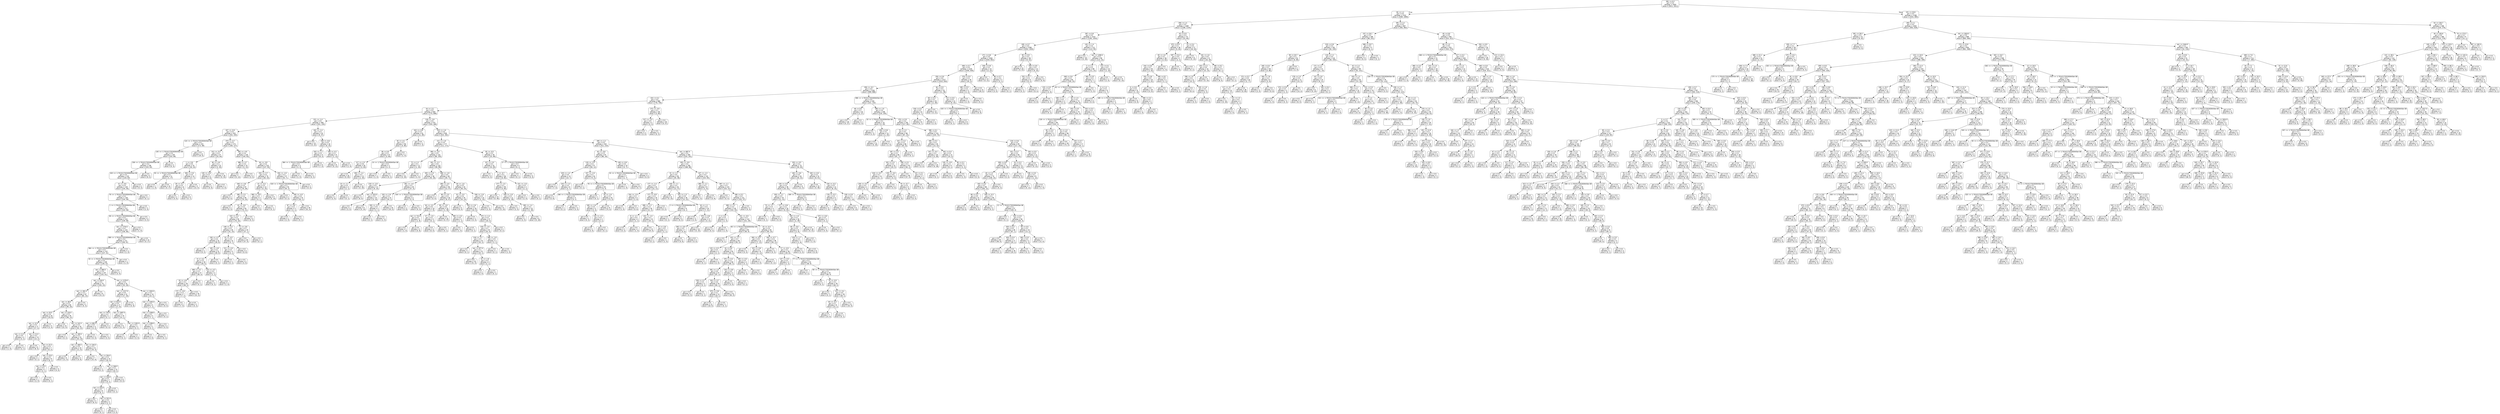 digraph Tree {
node [shape=box, style="rounded", color="black", fontname=helvetica] ;
edge [fontname=helvetica] ;
0 [label="391 <= 6.2\ngini = 0.5\nsamples = 3350\nvalue = [2611, 2611]"] ;
1 [label="84 <= 1.2\ngini = 0.5\nsamples = 2152\nvalue = [1580, 1806]"] ;
0 -> 1 [labeldistance=2.5, labelangle=45, headlabel="True"] ;
2 [label="356 <= 1.4\ngini = 0.5\nsamples = 1485\nvalue = [1188, 1144]"] ;
1 -> 2 ;
3 [label="287 <= 0.8\ngini = 0.5\nsamples = 1410\nvalue = [1165, 1054]"] ;
2 -> 3 ;
4 [label="190 <= 0.7\ngini = 0.5\nsamples = 1298\nvalue = [1052, 1004]"] ;
3 -> 4 ;
5 [label="271 <= 0.8\ngini = 0.5\nsamples = 1260\nvalue = [1043, 952]"] ;
4 -> 5 ;
6 [label="308 <= 0.7\ngini = 0.5\nsamples = 1245\nvalue = [1040, 930]"] ;
5 -> 6 ;
7 [label="250 <= 0.6\ngini = 0.5\nsamples = 1227\nvalue = [1010, 926]"] ;
6 -> 7 ;
8 [label="356 <= -0.2\ngini = 0.5\nsamples = 1194\nvalue = [999, 888]"] ;
7 -> 8 ;
9 [label="324 <= 0.2\ngini = 0.5\nsamples = 966\nvalue = [778, 756]"] ;
8 -> 9 ;
10 [label="16 <= -3.1\ngini = 0.5\nsamples = 928\nvalue = [775, 696]"] ;
9 -> 10 ;
11 [label="221 <= -1.4\ngini = 0.5\nsamples = 358\nvalue = [341, 230]"] ;
10 -> 11 ;
12 [label="327 <= -5.9\ngini = 0.5\nsamples = 325\nvalue = [332, 193]"] ;
11 -> 12 ;
13 [label="124 <= -1.7014117331926443e+38\ngini = 0.4\nsamples = 152\nvalue = [172, 66]"] ;
12 -> 13 ;
14 [label="145 <= -1.7014117331926443e+38\ngini = 0.4\nsamples = 140\nvalue = [153, 66]"] ;
13 -> 14 ;
15 [label="238 <= -1.7014117331926443e+38\ngini = 0.4\nsamples = 138\nvalue = [153, 63]"] ;
14 -> 15 ;
16 [label="320 <= -1.7014117331926443e+38\ngini = 0.4\nsamples = 133\nvalue = [144, 63]"] ;
15 -> 16 ;
17 [label="41 <= -0.6\ngini = 0.4\nsamples = 129\nvalue = [144, 59]"] ;
16 -> 17 ;
18 [label="79 <= -1.7014117331926443e+38\ngini = 0.4\nsamples = 128\nvalue = [144, 58]"] ;
17 -> 18 ;
19 [label="1 <= -1.7014117331926443e+38\ngini = 0.4\nsamples = 127\nvalue = [142, 58]"] ;
18 -> 19 ;
20 [label="38 <= -1.7014117331926443e+38\ngini = 0.4\nsamples = 124\nvalue = [139, 58]"] ;
19 -> 20 ;
21 [label="rain <= 1734.5\ngini = 0.4\nsamples = 123\nvalue = [138, 58]"] ;
20 -> 21 ;
22 [label="399 <= -1.7014117331926443e+38\ngini = 0.4\nsamples = 111\nvalue = [138, 41]"] ;
21 -> 22 ;
23 [label="384 <= -1.7014117331926443e+38\ngini = 0.4\nsamples = 110\nvalue = [137, 41]"] ;
22 -> 23 ;
24 [label="19 <= -1.7014117331926443e+38\ngini = 0.4\nsamples = 109\nvalue = [136, 41]"] ;
23 -> 24 ;
25 [label="rain <= 660.5\ngini = 0.4\nsamples = 107\nvalue = [133, 41]"] ;
24 -> 25 ;
26 [label="rain <= 516.5\ngini = 0.3\nsamples = 75\nvalue = [100, 23]"] ;
25 -> 26 ;
27 [label="rain <= 491.5\ngini = 0.3\nsamples = 67\nvalue = [85, 23]"] ;
26 -> 27 ;
28 [label="rain <= 38.0\ngini = 0.3\nsamples = 65\nvalue = [85, 20]"] ;
27 -> 28 ;
29 [label="rain <= 33.5\ngini = 0.4\nsamples = 20\nvalue = [19, 8]"] ;
28 -> 29 ;
30 [label="rain <= 12.5\ngini = 0.3\nsamples = 17\nvalue = [17, 4]"] ;
29 -> 30 ;
31 [label="rain <= 11.5\ngini = 0.5\nsamples = 4\nvalue = [3, 2]"] ;
30 -> 31 ;
32 [label="gini = 0.0\nsamples = 1\nvalue = [1, 0]"] ;
31 -> 32 ;
33 [label="gini = 0.5\nsamples = 3\nvalue = [2, 2]"] ;
31 -> 33 ;
34 [label="rain <= 21.0\ngini = 0.2\nsamples = 13\nvalue = [14, 2]"] ;
30 -> 34 ;
35 [label="gini = 0.0\nsamples = 6\nvalue = [8, 0]"] ;
34 -> 35 ;
36 [label="rain <= 22.5\ngini = 0.4\nsamples = 7\nvalue = [6, 2]"] ;
34 -> 36 ;
37 [label="gini = 0.0\nsamples = 1\nvalue = [0, 1]"] ;
36 -> 37 ;
38 [label="rain <= 25.5\ngini = 0.2\nsamples = 6\nvalue = [6, 1]"] ;
36 -> 38 ;
39 [label="rain <= 23.5\ngini = 0.4\nsamples = 2\nvalue = [2, 1]"] ;
38 -> 39 ;
40 [label="gini = 0.0\nsamples = 1\nvalue = [2, 0]"] ;
39 -> 40 ;
41 [label="gini = 0.0\nsamples = 1\nvalue = [0, 1]"] ;
39 -> 41 ;
42 [label="gini = 0.0\nsamples = 4\nvalue = [4, 0]"] ;
38 -> 42 ;
43 [label="gini = 0.4\nsamples = 3\nvalue = [2, 4]"] ;
29 -> 43 ;
44 [label="rain <= 120.0\ngini = 0.3\nsamples = 45\nvalue = [66, 12]"] ;
28 -> 44 ;
45 [label="gini = 0.0\nsamples = 13\nvalue = [22, 0]"] ;
44 -> 45 ;
46 [label="rain <= 141.5\ngini = 0.3\nsamples = 32\nvalue = [44, 12]"] ;
44 -> 46 ;
47 [label="gini = 0.0\nsamples = 1\nvalue = [0, 2]"] ;
46 -> 47 ;
48 [label="rain <= 183.5\ngini = 0.3\nsamples = 31\nvalue = [44, 10]"] ;
46 -> 48 ;
49 [label="rain <= 180.5\ngini = 0.5\nsamples = 10\nvalue = [11, 6]"] ;
48 -> 49 ;
50 [label="gini = 0.0\nsamples = 6\nvalue = [11, 0]"] ;
49 -> 50 ;
51 [label="gini = 0.0\nsamples = 4\nvalue = [0, 6]"] ;
49 -> 51 ;
52 [label="rain <= 244.5\ngini = 0.2\nsamples = 21\nvalue = [33, 4]"] ;
48 -> 52 ;
53 [label="gini = 0.0\nsamples = 7\nvalue = [15, 0]"] ;
52 -> 53 ;
54 [label="rain <= 254.0\ngini = 0.3\nsamples = 14\nvalue = [18, 4]"] ;
52 -> 54 ;
55 [label="gini = 0.0\nsamples = 1\nvalue = [0, 2]"] ;
54 -> 55 ;
56 [label="rain <= 346.5\ngini = 0.2\nsamples = 13\nvalue = [18, 2]"] ;
54 -> 56 ;
57 [label="rain <= 326.5\ngini = 0.3\nsamples = 7\nvalue = [9, 2]"] ;
56 -> 57 ;
58 [label="rain <= 310.0\ngini = 0.2\nsamples = 6\nvalue = [9, 1]"] ;
57 -> 58 ;
59 [label="gini = 0.0\nsamples = 4\nvalue = [6, 0]"] ;
58 -> 59 ;
60 [label="rain <= 321.0\ngini = 0.4\nsamples = 2\nvalue = [3, 1]"] ;
58 -> 60 ;
61 [label="gini = 0.0\nsamples = 1\nvalue = [0, 1]"] ;
60 -> 61 ;
62 [label="gini = 0.0\nsamples = 1\nvalue = [3, 0]"] ;
60 -> 62 ;
63 [label="gini = 0.0\nsamples = 1\nvalue = [0, 1]"] ;
57 -> 63 ;
64 [label="gini = 0.0\nsamples = 6\nvalue = [9, 0]"] ;
56 -> 64 ;
65 [label="gini = 0.0\nsamples = 2\nvalue = [0, 3]"] ;
27 -> 65 ;
66 [label="gini = 0.0\nsamples = 8\nvalue = [15, 0]"] ;
26 -> 66 ;
67 [label="rain <= 1276.5\ngini = 0.5\nsamples = 32\nvalue = [33, 18]"] ;
25 -> 67 ;
68 [label="rain <= 1217.5\ngini = 0.5\nsamples = 22\nvalue = [17, 16]"] ;
67 -> 68 ;
69 [label="rain <= 813.5\ngini = 0.4\nsamples = 17\nvalue = [17, 8]"] ;
68 -> 69 ;
70 [label="rain <= 776.5\ngini = 0.4\nsamples = 7\nvalue = [3, 7]"] ;
69 -> 70 ;
71 [label="rain <= 691.5\ngini = 0.5\nsamples = 4\nvalue = [3, 3]"] ;
70 -> 71 ;
72 [label="gini = 0.0\nsamples = 2\nvalue = [0, 3]"] ;
71 -> 72 ;
73 [label="gini = 0.0\nsamples = 2\nvalue = [3, 0]"] ;
71 -> 73 ;
74 [label="gini = 0.0\nsamples = 3\nvalue = [0, 4]"] ;
70 -> 74 ;
75 [label="rain <= 1097.0\ngini = 0.1\nsamples = 10\nvalue = [14, 1]"] ;
69 -> 75 ;
76 [label="gini = 0.0\nsamples = 8\nvalue = [11, 0]"] ;
75 -> 76 ;
77 [label="rain <= 1192.0\ngini = 0.4\nsamples = 2\nvalue = [3, 1]"] ;
75 -> 77 ;
78 [label="gini = 0.0\nsamples = 1\nvalue = [0, 1]"] ;
77 -> 78 ;
79 [label="gini = 0.0\nsamples = 1\nvalue = [3, 0]"] ;
77 -> 79 ;
80 [label="gini = 0.0\nsamples = 5\nvalue = [0, 8]"] ;
68 -> 80 ;
81 [label="rain <= 1503.5\ngini = 0.2\nsamples = 10\nvalue = [16, 2]"] ;
67 -> 81 ;
82 [label="rain <= 1445.0\ngini = 0.3\nsamples = 5\nvalue = [7, 2]"] ;
81 -> 82 ;
83 [label="rain <= 1338.0\ngini = 0.2\nsamples = 4\nvalue = [7, 1]"] ;
82 -> 83 ;
84 [label="rain <= 1299.5\ngini = 0.4\nsamples = 2\nvalue = [3, 1]"] ;
83 -> 84 ;
85 [label="gini = 0.0\nsamples = 1\nvalue = [3, 0]"] ;
84 -> 85 ;
86 [label="gini = 0.0\nsamples = 1\nvalue = [0, 1]"] ;
84 -> 86 ;
87 [label="gini = 0.0\nsamples = 2\nvalue = [4, 0]"] ;
83 -> 87 ;
88 [label="gini = 0.0\nsamples = 1\nvalue = [0, 1]"] ;
82 -> 88 ;
89 [label="gini = 0.0\nsamples = 5\nvalue = [9, 0]"] ;
81 -> 89 ;
90 [label="gini = 0.0\nsamples = 2\nvalue = [3, 0]"] ;
24 -> 90 ;
91 [label="gini = 0.0\nsamples = 1\nvalue = [1, 0]"] ;
23 -> 91 ;
92 [label="gini = 0.0\nsamples = 1\nvalue = [1, 0]"] ;
22 -> 92 ;
93 [label="gini = 0.0\nsamples = 12\nvalue = [0, 17]"] ;
21 -> 93 ;
94 [label="gini = 0.0\nsamples = 1\nvalue = [1, 0]"] ;
20 -> 94 ;
95 [label="gini = 0.0\nsamples = 3\nvalue = [3, 0]"] ;
19 -> 95 ;
96 [label="gini = 0.0\nsamples = 1\nvalue = [2, 0]"] ;
18 -> 96 ;
97 [label="gini = 0.0\nsamples = 1\nvalue = [0, 1]"] ;
17 -> 97 ;
98 [label="gini = 0.0\nsamples = 4\nvalue = [0, 4]"] ;
16 -> 98 ;
99 [label="gini = 0.0\nsamples = 5\nvalue = [9, 0]"] ;
15 -> 99 ;
100 [label="gini = 0.0\nsamples = 2\nvalue = [0, 3]"] ;
14 -> 100 ;
101 [label="gini = 0.0\nsamples = 12\nvalue = [19, 0]"] ;
13 -> 101 ;
102 [label="373 <= -4.7\ngini = 0.5\nsamples = 173\nvalue = [160, 127]"] ;
12 -> 102 ;
103 [label="312 <= -5.0\ngini = 0.4\nsamples = 47\nvalue = [20, 64]"] ;
102 -> 103 ;
104 [label="1 <= -5.6\ngini = 0.5\nsamples = 24\nvalue = [18, 24]"] ;
103 -> 104 ;
105 [label="55 <= -1.7014117331926443e+38\ngini = 0.1\nsamples = 11\nvalue = [1, 17]"] ;
104 -> 105 ;
106 [label="gini = 0.0\nsamples = 1\nvalue = [1, 0]"] ;
105 -> 106 ;
107 [label="gini = 0.0\nsamples = 10\nvalue = [0, 17]"] ;
105 -> 107 ;
108 [label="356 <= -5.0\ngini = 0.4\nsamples = 13\nvalue = [17, 7]"] ;
104 -> 108 ;
109 [label="29 <= -5.2\ngini = 0.4\nsamples = 8\nvalue = [3, 7]"] ;
108 -> 109 ;
110 [label="gini = 0.0\nsamples = 2\nvalue = [3, 0]"] ;
109 -> 110 ;
111 [label="gini = 0.0\nsamples = 6\nvalue = [0, 7]"] ;
109 -> 111 ;
112 [label="gini = 0.0\nsamples = 5\nvalue = [14, 0]"] ;
108 -> 112 ;
113 [label="84 <= -4.9\ngini = 0.1\nsamples = 23\nvalue = [2, 40]"] ;
103 -> 113 ;
114 [label="130 <= -4.8\ngini = 0.4\nsamples = 4\nvalue = [2, 6]"] ;
113 -> 114 ;
115 [label="gini = 0.0\nsamples = 3\nvalue = [0, 6]"] ;
114 -> 115 ;
116 [label="gini = 0.0\nsamples = 1\nvalue = [2, 0]"] ;
114 -> 116 ;
117 [label="gini = 0.0\nsamples = 19\nvalue = [0, 34]"] ;
113 -> 117 ;
118 [label="362 <= -4.9\ngini = 0.4\nsamples = 126\nvalue = [140, 63]"] ;
102 -> 118 ;
119 [label="386 <= -3.7\ngini = 0.3\nsamples = 10\nvalue = [3, 13]"] ;
118 -> 119 ;
120 [label="gini = 0.0\nsamples = 7\nvalue = [0, 13]"] ;
119 -> 120 ;
121 [label="gini = 0.0\nsamples = 3\nvalue = [3, 0]"] ;
119 -> 121 ;
122 [label="64 <= -3.8\ngini = 0.4\nsamples = 116\nvalue = [137, 50]"] ;
118 -> 122 ;
123 [label="254 <= -3.7\ngini = 0.4\nsamples = 79\nvalue = [83, 43]"] ;
122 -> 123 ;
124 [label="346 <= -4.8\ngini = 0.4\nsamples = 67\nvalue = [79, 28]"] ;
123 -> 124 ;
125 [label="gini = 0.0\nsamples = 2\nvalue = [0, 4]"] ;
124 -> 125 ;
126 [label="285 <= -5.1\ngini = 0.4\nsamples = 65\nvalue = [79, 24]"] ;
124 -> 126 ;
127 [label="gini = 0.0\nsamples = 2\nvalue = [0, 3]"] ;
126 -> 127 ;
128 [label="42 <= -3.6\ngini = 0.3\nsamples = 63\nvalue = [79, 21]"] ;
126 -> 128 ;
129 [label="315 <= -4.1\ngini = 0.3\nsamples = 59\nvalue = [79, 16]"] ;
128 -> 129 ;
130 [label="149 <= -4.2\ngini = 0.4\nsamples = 40\nvalue = [42, 15]"] ;
129 -> 130 ;
131 [label="230 <= -4.7\ngini = 0.3\nsamples = 32\nvalue = [39, 8]"] ;
130 -> 131 ;
132 [label="gini = 0.0\nsamples = 1\nvalue = [0, 2]"] ;
131 -> 132 ;
133 [label="100 <= -4.0\ngini = 0.2\nsamples = 31\nvalue = [39, 6]"] ;
131 -> 133 ;
134 [label="8 <= -4.2\ngini = 0.2\nsamples = 30\nvalue = [39, 5]"] ;
133 -> 134 ;
135 [label="369 <= -4.2\ngini = 0.1\nsamples = 27\nvalue = [38, 3]"] ;
134 -> 135 ;
136 [label="33 <= -4.6\ngini = 0.1\nsamples = 26\nvalue = [38, 2]"] ;
135 -> 136 ;
137 [label="172 <= -4.6\ngini = 0.3\nsamples = 7\nvalue = [7, 2]"] ;
136 -> 137 ;
138 [label="gini = 0.0\nsamples = 5\nvalue = [7, 0]"] ;
137 -> 138 ;
139 [label="gini = 0.0\nsamples = 2\nvalue = [0, 2]"] ;
137 -> 139 ;
140 [label="gini = 0.0\nsamples = 19\nvalue = [31, 0]"] ;
136 -> 140 ;
141 [label="gini = 0.0\nsamples = 1\nvalue = [0, 1]"] ;
135 -> 141 ;
142 [label="124 <= -4.3\ngini = 0.4\nsamples = 3\nvalue = [1, 2]"] ;
134 -> 142 ;
143 [label="gini = 0.0\nsamples = 2\nvalue = [0, 2]"] ;
142 -> 143 ;
144 [label="gini = 0.0\nsamples = 1\nvalue = [1, 0]"] ;
142 -> 144 ;
145 [label="gini = 0.0\nsamples = 1\nvalue = [0, 1]"] ;
133 -> 145 ;
146 [label="15 <= -4.5\ngini = 0.4\nsamples = 8\nvalue = [3, 7]"] ;
130 -> 146 ;
147 [label="211 <= -4.5\ngini = 0.4\nsamples = 4\nvalue = [3, 1]"] ;
146 -> 147 ;
148 [label="gini = 0.0\nsamples = 1\nvalue = [0, 1]"] ;
147 -> 148 ;
149 [label="gini = 0.0\nsamples = 3\nvalue = [3, 0]"] ;
147 -> 149 ;
150 [label="gini = 0.0\nsamples = 4\nvalue = [0, 6]"] ;
146 -> 150 ;
151 [label="71 <= -3.8\ngini = 0.1\nsamples = 19\nvalue = [37, 1]"] ;
129 -> 151 ;
152 [label="gini = 0.0\nsamples = 18\nvalue = [37, 0]"] ;
151 -> 152 ;
153 [label="gini = 0.0\nsamples = 1\nvalue = [0, 1]"] ;
151 -> 153 ;
154 [label="gini = 0.0\nsamples = 4\nvalue = [0, 5]"] ;
128 -> 154 ;
155 [label="22 <= -4.4\ngini = 0.3\nsamples = 12\nvalue = [4, 15]"] ;
123 -> 155 ;
156 [label="360 <= -0.9\ngini = 0.3\nsamples = 3\nvalue = [4, 1]"] ;
155 -> 156 ;
157 [label="gini = 0.0\nsamples = 2\nvalue = [4, 0]"] ;
156 -> 157 ;
158 [label="gini = 0.0\nsamples = 1\nvalue = [0, 1]"] ;
156 -> 158 ;
159 [label="gini = 0.0\nsamples = 9\nvalue = [0, 14]"] ;
155 -> 159 ;
160 [label="204 <= -1.9\ngini = 0.2\nsamples = 37\nvalue = [54, 7]"] ;
122 -> 160 ;
161 [label="319 <= -1.7014117331926443e+38\ngini = 0.1\nsamples = 34\nvalue = [54, 3]"] ;
160 -> 161 ;
162 [label="gini = 0.0\nsamples = 2\nvalue = [0, 2]"] ;
161 -> 162 ;
163 [label="205 <= -4.0\ngini = 0.0\nsamples = 32\nvalue = [54, 1]"] ;
161 -> 163 ;
164 [label="87 <= -3.8\ngini = 0.4\nsamples = 3\nvalue = [2, 1]"] ;
163 -> 164 ;
165 [label="gini = 0.0\nsamples = 2\nvalue = [2, 0]"] ;
164 -> 165 ;
166 [label="gini = 0.0\nsamples = 1\nvalue = [0, 1]"] ;
164 -> 166 ;
167 [label="gini = 0.0\nsamples = 29\nvalue = [52, 0]"] ;
163 -> 167 ;
168 [label="gini = 0.0\nsamples = 3\nvalue = [0, 4]"] ;
160 -> 168 ;
169 [label="162 <= -1.4\ngini = 0.3\nsamples = 33\nvalue = [9, 37]"] ;
11 -> 169 ;
170 [label="gini = 0.0\nsamples = 15\nvalue = [0, 22]"] ;
169 -> 170 ;
171 [label="208 <= -0.6\ngini = 0.5\nsamples = 18\nvalue = [9, 15]"] ;
169 -> 171 ;
172 [label="320 <= -1.1\ngini = 0.4\nsamples = 9\nvalue = [8, 3]"] ;
171 -> 172 ;
173 [label="384 <= -1.7014117331926443e+38\ngini = 0.4\nsamples = 3\nvalue = [1, 3]"] ;
172 -> 173 ;
174 [label="gini = 0.0\nsamples = 1\nvalue = [1, 0]"] ;
173 -> 174 ;
175 [label="gini = 0.0\nsamples = 2\nvalue = [0, 3]"] ;
173 -> 175 ;
176 [label="gini = 0.0\nsamples = 6\nvalue = [7, 0]"] ;
172 -> 176 ;
177 [label="199 <= -0.1\ngini = 0.1\nsamples = 9\nvalue = [1, 12]"] ;
171 -> 177 ;
178 [label="gini = 0.0\nsamples = 8\nvalue = [0, 12]"] ;
177 -> 178 ;
179 [label="gini = 0.0\nsamples = 1\nvalue = [1, 0]"] ;
177 -> 179 ;
180 [label="118 <= -2.8\ngini = 0.5\nsamples = 570\nvalue = [434, 466]"] ;
10 -> 180 ;
181 [label="343 <= -0.8\ngini = 0.2\nsamples = 61\nvalue = [11, 85]"] ;
180 -> 181 ;
182 [label="92 <= -0.1\ngini = 0.1\nsamples = 58\nvalue = [4, 85]"] ;
181 -> 182 ;
183 [label="38 <= 0.6\ngini = 0.1\nsamples = 57\nvalue = [3, 85]"] ;
182 -> 183 ;
184 [label="117 <= -2.3\ngini = 0.0\nsamples = 55\nvalue = [2, 83]"] ;
183 -> 184 ;
185 [label="gini = 0.0\nsamples = 42\nvalue = [0, 63]"] ;
184 -> 185 ;
186 [label="350 <= -1.4\ngini = 0.2\nsamples = 13\nvalue = [2, 20]"] ;
184 -> 186 ;
187 [label="10 <= -1.1\ngini = 0.4\nsamples = 3\nvalue = [2, 1]"] ;
186 -> 187 ;
188 [label="gini = 0.0\nsamples = 2\nvalue = [2, 0]"] ;
187 -> 188 ;
189 [label="gini = 0.0\nsamples = 1\nvalue = [0, 1]"] ;
187 -> 189 ;
190 [label="gini = 0.0\nsamples = 10\nvalue = [0, 19]"] ;
186 -> 190 ;
191 [label="14 <= -1.7014117331926443e+38\ngini = 0.4\nsamples = 2\nvalue = [1, 2]"] ;
183 -> 191 ;
192 [label="gini = 0.0\nsamples = 1\nvalue = [1, 0]"] ;
191 -> 192 ;
193 [label="gini = 0.0\nsamples = 1\nvalue = [0, 2]"] ;
191 -> 193 ;
194 [label="gini = 0.0\nsamples = 1\nvalue = [1, 0]"] ;
182 -> 194 ;
195 [label="gini = 0.0\nsamples = 3\nvalue = [7, 0]"] ;
181 -> 195 ;
196 [label="319 <= -1.6\ngini = 0.5\nsamples = 509\nvalue = [423, 381]"] ;
180 -> 196 ;
197 [label="211 <= -1.6\ngini = 0.5\nsamples = 177\nvalue = [111, 171]"] ;
196 -> 197 ;
198 [label="360 <= -3.0\ngini = 0.5\nsamples = 132\nvalue = [96, 105]"] ;
197 -> 198 ;
199 [label="72 <= 1.3\ngini = 0.1\nsamples = 12\nvalue = [1, 16]"] ;
198 -> 199 ;
200 [label="gini = 0.0\nsamples = 11\nvalue = [0, 16]"] ;
199 -> 200 ;
201 [label="gini = 0.0\nsamples = 1\nvalue = [1, 0]"] ;
199 -> 201 ;
202 [label="161 <= -2.2\ngini = 0.5\nsamples = 120\nvalue = [95, 89]"] ;
198 -> 202 ;
203 [label="355 <= -2.5\ngini = 0.4\nsamples = 38\nvalue = [46, 18]"] ;
202 -> 203 ;
204 [label="219 <= -2.9\ngini = 0.5\nsamples = 12\nvalue = [9, 14]"] ;
203 -> 204 ;
205 [label="gini = 0.0\nsamples = 2\nvalue = [6, 0]"] ;
204 -> 205 ;
206 [label="rain <= 523.0\ngini = 0.3\nsamples = 10\nvalue = [3, 14]"] ;
204 -> 206 ;
207 [label="gini = 0.0\nsamples = 2\nvalue = [3, 0]"] ;
206 -> 207 ;
208 [label="gini = 0.0\nsamples = 8\nvalue = [0, 14]"] ;
206 -> 208 ;
209 [label="391 <= -1.9\ngini = 0.2\nsamples = 26\nvalue = [37, 4]"] ;
203 -> 209 ;
210 [label="220 <= -2.6\ngini = 0.1\nsamples = 22\nvalue = [34, 1]"] ;
209 -> 210 ;
211 [label="293 <= -2.4\ngini = 0.5\nsamples = 2\nvalue = [1, 1]"] ;
210 -> 211 ;
212 [label="gini = 0.0\nsamples = 1\nvalue = [0, 1]"] ;
211 -> 212 ;
213 [label="gini = 0.0\nsamples = 1\nvalue = [1, 0]"] ;
211 -> 213 ;
214 [label="gini = 0.0\nsamples = 20\nvalue = [33, 0]"] ;
210 -> 214 ;
215 [label="104 <= -1.7014117331926443e+38\ngini = 0.5\nsamples = 4\nvalue = [3, 3]"] ;
209 -> 215 ;
216 [label="gini = 0.0\nsamples = 1\nvalue = [3, 0]"] ;
215 -> 216 ;
217 [label="gini = 0.0\nsamples = 3\nvalue = [0, 3]"] ;
215 -> 217 ;
218 [label="188 <= -1.9\ngini = 0.5\nsamples = 82\nvalue = [49, 71]"] ;
202 -> 218 ;
219 [label="280 <= -2.5\ngini = 0.3\nsamples = 38\nvalue = [13, 47]"] ;
218 -> 219 ;
220 [label="gini = 0.0\nsamples = 3\nvalue = [5, 0]"] ;
219 -> 220 ;
221 [label="69 <= -2.0\ngini = 0.2\nsamples = 35\nvalue = [8, 47]"] ;
219 -> 221 ;
222 [label="64 <= -2.0\ngini = 0.5\nsamples = 10\nvalue = [7, 9]"] ;
221 -> 222 ;
223 [label="rain <= 721.0\ngini = 0.2\nsamples = 5\nvalue = [1, 8]"] ;
222 -> 223 ;
224 [label="gini = 0.0\nsamples = 1\nvalue = [1, 0]"] ;
223 -> 224 ;
225 [label="gini = 0.0\nsamples = 4\nvalue = [0, 8]"] ;
223 -> 225 ;
226 [label="47 <= -1.9\ngini = 0.2\nsamples = 5\nvalue = [6, 1]"] ;
222 -> 226 ;
227 [label="gini = 0.0\nsamples = 4\nvalue = [6, 0]"] ;
226 -> 227 ;
228 [label="gini = 0.0\nsamples = 1\nvalue = [0, 1]"] ;
226 -> 228 ;
229 [label="95 <= -1.8\ngini = 0.0\nsamples = 25\nvalue = [1, 38]"] ;
221 -> 229 ;
230 [label="gini = 0.0\nsamples = 23\nvalue = [0, 37]"] ;
229 -> 230 ;
231 [label="390 <= -2.0\ngini = 0.5\nsamples = 2\nvalue = [1, 1]"] ;
229 -> 231 ;
232 [label="gini = 0.0\nsamples = 1\nvalue = [1, 0]"] ;
231 -> 232 ;
233 [label="gini = 0.0\nsamples = 1\nvalue = [0, 1]"] ;
231 -> 233 ;
234 [label="26 <= -1.6\ngini = 0.5\nsamples = 44\nvalue = [36, 24]"] ;
218 -> 234 ;
235 [label="52 <= -2.0\ngini = 0.4\nsamples = 34\nvalue = [34, 14]"] ;
234 -> 235 ;
236 [label="gini = 0.0\nsamples = 5\nvalue = [0, 5]"] ;
235 -> 236 ;
237 [label="335 <= -2.6\ngini = 0.3\nsamples = 29\nvalue = [34, 9]"] ;
235 -> 237 ;
238 [label="gini = 0.0\nsamples = 2\nvalue = [0, 4]"] ;
237 -> 238 ;
239 [label="374 <= -1.4\ngini = 0.2\nsamples = 27\nvalue = [34, 5]"] ;
237 -> 239 ;
240 [label="318 <= -1.6\ngini = 0.1\nsamples = 25\nvalue = [34, 3]"] ;
239 -> 240 ;
241 [label="218 <= -2.1\ngini = 0.1\nsamples = 23\nvalue = [33, 2]"] ;
240 -> 241 ;
242 [label="gini = 0.0\nsamples = 1\nvalue = [0, 1]"] ;
241 -> 242 ;
243 [label="rain <= 977.0\ngini = 0.1\nsamples = 22\nvalue = [33, 1]"] ;
241 -> 243 ;
244 [label="gini = 0.0\nsamples = 19\nvalue = [31, 0]"] ;
243 -> 244 ;
245 [label="41 <= -1.8\ngini = 0.4\nsamples = 3\nvalue = [2, 1]"] ;
243 -> 245 ;
246 [label="gini = 0.0\nsamples = 2\nvalue = [2, 0]"] ;
245 -> 246 ;
247 [label="gini = 0.0\nsamples = 1\nvalue = [0, 1]"] ;
245 -> 247 ;
248 [label="296 <= -1.6\ngini = 0.5\nsamples = 2\nvalue = [1, 1]"] ;
240 -> 248 ;
249 [label="gini = 0.0\nsamples = 1\nvalue = [0, 1]"] ;
248 -> 249 ;
250 [label="gini = 0.0\nsamples = 1\nvalue = [1, 0]"] ;
248 -> 250 ;
251 [label="gini = 0.0\nsamples = 2\nvalue = [0, 2]"] ;
239 -> 251 ;
252 [label="336 <= -1.8\ngini = 0.3\nsamples = 10\nvalue = [2, 10]"] ;
234 -> 252 ;
253 [label="gini = 0.0\nsamples = 1\nvalue = [2, 0]"] ;
252 -> 253 ;
254 [label="gini = 0.0\nsamples = 9\nvalue = [0, 10]"] ;
252 -> 254 ;
255 [label="82 <= -0.5\ngini = 0.3\nsamples = 45\nvalue = [15, 66]"] ;
197 -> 255 ;
256 [label="157 <= -2.0\ngini = 0.2\nsamples = 41\nvalue = [10, 65]"] ;
255 -> 256 ;
257 [label="gini = 0.0\nsamples = 3\nvalue = [4, 0]"] ;
256 -> 257 ;
258 [label="1 <= -0.7\ngini = 0.2\nsamples = 38\nvalue = [6, 65]"] ;
256 -> 258 ;
259 [label="277 <= -1.5\ngini = 0.1\nsamples = 36\nvalue = [4, 64]"] ;
258 -> 259 ;
260 [label="gini = 0.0\nsamples = 24\nvalue = [0, 46]"] ;
259 -> 260 ;
261 [label="328 <= -1.8\ngini = 0.3\nsamples = 12\nvalue = [4, 18]"] ;
259 -> 261 ;
262 [label="gini = 0.0\nsamples = 2\nvalue = [2, 0]"] ;
261 -> 262 ;
263 [label="285 <= -1.4\ngini = 0.2\nsamples = 10\nvalue = [2, 18]"] ;
261 -> 263 ;
264 [label="gini = 0.0\nsamples = 2\nvalue = [2, 0]"] ;
263 -> 264 ;
265 [label="gini = 0.0\nsamples = 8\nvalue = [0, 18]"] ;
263 -> 265 ;
266 [label="221 <= -1.6\ngini = 0.4\nsamples = 2\nvalue = [2, 1]"] ;
258 -> 266 ;
267 [label="gini = 0.0\nsamples = 1\nvalue = [2, 0]"] ;
266 -> 267 ;
268 [label="gini = 0.0\nsamples = 1\nvalue = [0, 1]"] ;
266 -> 268 ;
269 [label="27 <= -1.7014117331926443e+38\ngini = 0.3\nsamples = 4\nvalue = [5, 1]"] ;
255 -> 269 ;
270 [label="gini = 0.0\nsamples = 1\nvalue = [0, 1]"] ;
269 -> 270 ;
271 [label="gini = 0.0\nsamples = 3\nvalue = [5, 0]"] ;
269 -> 271 ;
272 [label="395 <= -1.2\ngini = 0.5\nsamples = 332\nvalue = [312, 210]"] ;
196 -> 272 ;
273 [label="62 <= -0.8\ngini = 0.3\nsamples = 67\nvalue = [88, 19]"] ;
272 -> 273 ;
274 [label="119 <= -1.6\ngini = 0.2\nsamples = 57\nvalue = [83, 12]"] ;
273 -> 274 ;
275 [label="229 <= -1.4\ngini = 0.5\nsamples = 13\nvalue = [10, 7]"] ;
274 -> 275 ;
276 [label="gini = 0.0\nsamples = 4\nvalue = [7, 0]"] ;
275 -> 276 ;
277 [label="243 <= -1.4\ngini = 0.4\nsamples = 9\nvalue = [3, 7]"] ;
275 -> 277 ;
278 [label="gini = 0.0\nsamples = 5\nvalue = [0, 6]"] ;
277 -> 278 ;
279 [label="280 <= -1.7014117331926443e+38\ngini = 0.4\nsamples = 4\nvalue = [3, 1]"] ;
277 -> 279 ;
280 [label="gini = 0.0\nsamples = 1\nvalue = [0, 1]"] ;
279 -> 280 ;
281 [label="gini = 0.0\nsamples = 3\nvalue = [3, 0]"] ;
279 -> 281 ;
282 [label="157 <= -1.9\ngini = 0.1\nsamples = 44\nvalue = [73, 5]"] ;
274 -> 282 ;
283 [label="gini = 0.0\nsamples = 1\nvalue = [0, 1]"] ;
282 -> 283 ;
284 [label="76 <= -1.7014117331926443e+38\ngini = 0.1\nsamples = 43\nvalue = [73, 4]"] ;
282 -> 284 ;
285 [label="gini = 0.0\nsamples = 1\nvalue = [0, 1]"] ;
284 -> 285 ;
286 [label="16 <= -1.6\ngini = 0.1\nsamples = 42\nvalue = [73, 3]"] ;
284 -> 286 ;
287 [label="165 <= -1.6\ngini = 0.5\nsamples = 5\nvalue = [3, 3]"] ;
286 -> 287 ;
288 [label="gini = 0.0\nsamples = 2\nvalue = [0, 2]"] ;
287 -> 288 ;
289 [label="133 <= -1.5\ngini = 0.4\nsamples = 3\nvalue = [3, 1]"] ;
287 -> 289 ;
290 [label="gini = 0.0\nsamples = 2\nvalue = [3, 0]"] ;
289 -> 290 ;
291 [label="gini = 0.0\nsamples = 1\nvalue = [0, 1]"] ;
289 -> 291 ;
292 [label="gini = 0.0\nsamples = 37\nvalue = [70, 0]"] ;
286 -> 292 ;
293 [label="149 <= -0.6\ngini = 0.5\nsamples = 10\nvalue = [5, 7]"] ;
273 -> 293 ;
294 [label="32 <= -1.7014117331926443e+38\ngini = 0.2\nsamples = 7\nvalue = [1, 7]"] ;
293 -> 294 ;
295 [label="gini = 0.0\nsamples = 1\nvalue = [1, 0]"] ;
294 -> 295 ;
296 [label="gini = 0.0\nsamples = 6\nvalue = [0, 7]"] ;
294 -> 296 ;
297 [label="gini = 0.0\nsamples = 3\nvalue = [4, 0]"] ;
293 -> 297 ;
298 [label="rain <= 897.0\ngini = 0.5\nsamples = 265\nvalue = [224, 191]"] ;
272 -> 298 ;
299 [label="303 <= -0.9\ngini = 0.5\nsamples = 190\nvalue = [188, 98]"] ;
298 -> 299 ;
300 [label="51 <= -1.1\ngini = 0.5\nsamples = 58\nvalue = [35, 48]"] ;
299 -> 300 ;
301 [label="177 <= -1.4\ngini = 0.4\nsamples = 24\nvalue = [22, 11]"] ;
300 -> 301 ;
302 [label="154 <= -1.9\ngini = 0.2\nsamples = 5\nvalue = [1, 6]"] ;
301 -> 302 ;
303 [label="gini = 0.0\nsamples = 1\nvalue = [1, 0]"] ;
302 -> 303 ;
304 [label="gini = 0.0\nsamples = 4\nvalue = [0, 6]"] ;
302 -> 304 ;
305 [label="277 <= -0.9\ngini = 0.3\nsamples = 19\nvalue = [21, 5]"] ;
301 -> 305 ;
306 [label="399 <= -1.2\ngini = 0.2\nsamples = 18\nvalue = [21, 3]"] ;
305 -> 306 ;
307 [label="8 <= -1.1\ngini = 0.4\nsamples = 3\nvalue = [1, 2]"] ;
306 -> 307 ;
308 [label="gini = 0.0\nsamples = 2\nvalue = [0, 2]"] ;
307 -> 308 ;
309 [label="gini = 0.0\nsamples = 1\nvalue = [1, 0]"] ;
307 -> 309 ;
310 [label="102 <= -1.0\ngini = 0.1\nsamples = 15\nvalue = [20, 1]"] ;
306 -> 310 ;
311 [label="gini = 0.0\nsamples = 13\nvalue = [19, 0]"] ;
310 -> 311 ;
312 [label="44 <= -0.9\ngini = 0.5\nsamples = 2\nvalue = [1, 1]"] ;
310 -> 312 ;
313 [label="gini = 0.0\nsamples = 1\nvalue = [0, 1]"] ;
312 -> 313 ;
314 [label="gini = 0.0\nsamples = 1\nvalue = [1, 0]"] ;
312 -> 314 ;
315 [label="gini = 0.0\nsamples = 1\nvalue = [0, 2]"] ;
305 -> 315 ;
316 [label="146 <= -1.1\ngini = 0.4\nsamples = 34\nvalue = [13, 37]"] ;
300 -> 316 ;
317 [label="gini = 0.0\nsamples = 8\nvalue = [0, 15]"] ;
316 -> 317 ;
318 [label="322 <= -1.3\ngini = 0.5\nsamples = 26\nvalue = [13, 22]"] ;
316 -> 318 ;
319 [label="2 <= -1.7014117331926443e+38\ngini = 0.2\nsamples = 6\nvalue = [6, 1]"] ;
318 -> 319 ;
320 [label="gini = 0.0\nsamples = 1\nvalue = [0, 1]"] ;
319 -> 320 ;
321 [label="gini = 0.0\nsamples = 5\nvalue = [6, 0]"] ;
319 -> 321 ;
322 [label="18 <= -1.1\ngini = 0.4\nsamples = 20\nvalue = [7, 21]"] ;
318 -> 322 ;
323 [label="gini = 0.0\nsamples = 3\nvalue = [3, 0]"] ;
322 -> 323 ;
324 [label="378 <= -0.8\ngini = 0.3\nsamples = 17\nvalue = [4, 21]"] ;
322 -> 324 ;
325 [label="363 <= -0.9\ngini = 0.5\nsamples = 7\nvalue = [4, 6]"] ;
324 -> 325 ;
326 [label="gini = 0.0\nsamples = 4\nvalue = [0, 6]"] ;
325 -> 326 ;
327 [label="gini = 0.0\nsamples = 3\nvalue = [4, 0]"] ;
325 -> 327 ;
328 [label="gini = 0.0\nsamples = 10\nvalue = [0, 15]"] ;
324 -> 328 ;
329 [label="107 <= -1.3\ngini = 0.4\nsamples = 132\nvalue = [153, 50]"] ;
299 -> 329 ;
330 [label="280 <= -1.1\ngini = 0.2\nsamples = 8\nvalue = [1, 9]"] ;
329 -> 330 ;
331 [label="gini = 0.0\nsamples = 1\nvalue = [1, 0]"] ;
330 -> 331 ;
332 [label="gini = 0.0\nsamples = 7\nvalue = [0, 9]"] ;
330 -> 332 ;
333 [label="397 <= -1.1\ngini = 0.3\nsamples = 124\nvalue = [152, 41]"] ;
329 -> 333 ;
334 [label="gini = 0.0\nsamples = 3\nvalue = [0, 4]"] ;
333 -> 334 ;
335 [label="189 <= 0.2\ngini = 0.3\nsamples = 121\nvalue = [152, 37]"] ;
333 -> 335 ;
336 [label="399 <= -1.2\ngini = 0.3\nsamples = 119\nvalue = [152, 33]"] ;
335 -> 336 ;
337 [label="2 <= -0.3\ngini = 0.3\nsamples = 4\nvalue = [1, 4]"] ;
336 -> 337 ;
338 [label="gini = 0.0\nsamples = 3\nvalue = [0, 4]"] ;
337 -> 338 ;
339 [label="gini = 0.0\nsamples = 1\nvalue = [1, 0]"] ;
337 -> 339 ;
340 [label="151 <= -0.5\ngini = 0.3\nsamples = 115\nvalue = [151, 29]"] ;
336 -> 340 ;
341 [label="94 <= -1.7014117331926443e+38\ngini = 0.1\nsamples = 65\nvalue = [95, 6]"] ;
340 -> 341 ;
342 [label="gini = 0.0\nsamples = 1\nvalue = [0, 1]"] ;
341 -> 342 ;
343 [label="232 <= -1.2\ngini = 0.1\nsamples = 64\nvalue = [95, 5]"] ;
341 -> 343 ;
344 [label="120 <= -0.3\ngini = 0.4\nsamples = 2\nvalue = [2, 1]"] ;
343 -> 344 ;
345 [label="gini = 0.0\nsamples = 1\nvalue = [0, 1]"] ;
344 -> 345 ;
346 [label="gini = 0.0\nsamples = 1\nvalue = [2, 0]"] ;
344 -> 346 ;
347 [label="16 <= 0.8\ngini = 0.1\nsamples = 62\nvalue = [93, 4]"] ;
343 -> 347 ;
348 [label="376 <= -0.3\ngini = 0.1\nsamples = 60\nvalue = [90, 3]"] ;
347 -> 348 ;
349 [label="361 <= -1.0\ngini = 0.0\nsamples = 57\nvalue = [87, 2]"] ;
348 -> 349 ;
350 [label="228 <= -0.7\ngini = 0.3\nsamples = 3\nvalue = [5, 1]"] ;
349 -> 350 ;
351 [label="gini = 0.0\nsamples = 2\nvalue = [5, 0]"] ;
350 -> 351 ;
352 [label="gini = 0.0\nsamples = 1\nvalue = [0, 1]"] ;
350 -> 352 ;
353 [label="104 <= -0.7\ngini = 0.0\nsamples = 54\nvalue = [82, 1]"] ;
349 -> 353 ;
354 [label="379 <= -0.6\ngini = 0.1\nsamples = 13\nvalue = [18, 1]"] ;
353 -> 354 ;
355 [label="gini = 0.0\nsamples = 12\nvalue = [18, 0]"] ;
354 -> 355 ;
356 [label="gini = 0.0\nsamples = 1\nvalue = [0, 1]"] ;
354 -> 356 ;
357 [label="gini = 0.0\nsamples = 41\nvalue = [64, 0]"] ;
353 -> 357 ;
358 [label="134 <= -0.8\ngini = 0.4\nsamples = 3\nvalue = [3, 1]"] ;
348 -> 358 ;
359 [label="gini = 0.0\nsamples = 2\nvalue = [3, 0]"] ;
358 -> 359 ;
360 [label="gini = 0.0\nsamples = 1\nvalue = [0, 1]"] ;
358 -> 360 ;
361 [label="265 <= -0.5\ngini = 0.4\nsamples = 2\nvalue = [3, 1]"] ;
347 -> 361 ;
362 [label="gini = 0.0\nsamples = 1\nvalue = [0, 1]"] ;
361 -> 362 ;
363 [label="gini = 0.0\nsamples = 1\nvalue = [3, 0]"] ;
361 -> 363 ;
364 [label="10 <= -0.4\ngini = 0.4\nsamples = 50\nvalue = [56, 23]"] ;
340 -> 364 ;
365 [label="393 <= -0.5\ngini = 0.5\nsamples = 12\nvalue = [7, 12]"] ;
364 -> 365 ;
366 [label="gini = 0.0\nsamples = 4\nvalue = [5, 0]"] ;
365 -> 366 ;
367 [label="222 <= -0.6\ngini = 0.2\nsamples = 8\nvalue = [2, 12]"] ;
365 -> 367 ;
368 [label="gini = 0.0\nsamples = 1\nvalue = [2, 0]"] ;
367 -> 368 ;
369 [label="gini = 0.0\nsamples = 7\nvalue = [0, 12]"] ;
367 -> 369 ;
370 [label="343 <= -0.7\ngini = 0.3\nsamples = 38\nvalue = [49, 11]"] ;
364 -> 370 ;
371 [label="gini = 0.0\nsamples = 2\nvalue = [0, 3]"] ;
370 -> 371 ;
372 [label="17 <= -0.5\ngini = 0.2\nsamples = 36\nvalue = [49, 8]"] ;
370 -> 372 ;
373 [label="147 <= -0.5\ngini = 0.4\nsamples = 3\nvalue = [1, 2]"] ;
372 -> 373 ;
374 [label="gini = 0.0\nsamples = 1\nvalue = [1, 0]"] ;
373 -> 374 ;
375 [label="gini = 0.0\nsamples = 2\nvalue = [0, 2]"] ;
373 -> 375 ;
376 [label="77 <= -1.7014117331926443e+38\ngini = 0.2\nsamples = 33\nvalue = [48, 6]"] ;
372 -> 376 ;
377 [label="gini = 0.0\nsamples = 1\nvalue = [0, 2]"] ;
376 -> 377 ;
378 [label="59 <= -1.7014117331926443e+38\ngini = 0.1\nsamples = 32\nvalue = [48, 4]"] ;
376 -> 378 ;
379 [label="gini = 0.0\nsamples = 2\nvalue = [0, 2]"] ;
378 -> 379 ;
380 [label="75 <= -0.5\ngini = 0.1\nsamples = 30\nvalue = [48, 2]"] ;
378 -> 380 ;
381 [label="gini = 0.0\nsamples = 1\nvalue = [0, 1]"] ;
380 -> 381 ;
382 [label="121 <= -0.4\ngini = 0.0\nsamples = 29\nvalue = [48, 1]"] ;
380 -> 382 ;
383 [label="63 <= -0.3\ngini = 0.1\nsamples = 8\nvalue = [14, 1]"] ;
382 -> 383 ;
384 [label="gini = 0.0\nsamples = 7\nvalue = [14, 0]"] ;
383 -> 384 ;
385 [label="gini = 0.0\nsamples = 1\nvalue = [0, 1]"] ;
383 -> 385 ;
386 [label="gini = 0.0\nsamples = 21\nvalue = [34, 0]"] ;
382 -> 386 ;
387 [label="gini = 0.0\nsamples = 2\nvalue = [0, 4]"] ;
335 -> 387 ;
388 [label="230 <= -0.5\ngini = 0.4\nsamples = 75\nvalue = [36, 93]"] ;
298 -> 388 ;
389 [label="184 <= -0.6\ngini = 0.5\nsamples = 44\nvalue = [28, 42]"] ;
388 -> 389 ;
390 [label="135 <= -0.6\ngini = 0.4\nsamples = 38\nvalue = [16, 42]"] ;
389 -> 390 ;
391 [label="335 <= -1.2\ngini = 0.3\nsamples = 33\nvalue = [11, 41]"] ;
390 -> 391 ;
392 [label="75 <= -1.1\ngini = 0.3\nsamples = 4\nvalue = [5, 1]"] ;
391 -> 392 ;
393 [label="gini = 0.0\nsamples = 1\nvalue = [0, 1]"] ;
392 -> 393 ;
394 [label="gini = 0.0\nsamples = 3\nvalue = [5, 0]"] ;
392 -> 394 ;
395 [label="277 <= -0.6\ngini = 0.2\nsamples = 29\nvalue = [6, 40]"] ;
391 -> 395 ;
396 [label="292 <= -1.0\ngini = 0.1\nsamples = 26\nvalue = [2, 39]"] ;
395 -> 396 ;
397 [label="48 <= -0.6\ngini = 0.3\nsamples = 8\nvalue = [2, 8]"] ;
396 -> 397 ;
398 [label="129 <= -1.7\ngini = 0.2\nsamples = 7\nvalue = [1, 8]"] ;
397 -> 398 ;
399 [label="gini = 0.0\nsamples = 1\nvalue = [1, 0]"] ;
398 -> 399 ;
400 [label="gini = 0.0\nsamples = 6\nvalue = [0, 8]"] ;
398 -> 400 ;
401 [label="gini = 0.0\nsamples = 1\nvalue = [1, 0]"] ;
397 -> 401 ;
402 [label="gini = 0.0\nsamples = 18\nvalue = [0, 31]"] ;
396 -> 402 ;
403 [label="372 <= -0.6\ngini = 0.3\nsamples = 3\nvalue = [4, 1]"] ;
395 -> 403 ;
404 [label="gini = 0.0\nsamples = 2\nvalue = [4, 0]"] ;
403 -> 404 ;
405 [label="gini = 0.0\nsamples = 1\nvalue = [0, 1]"] ;
403 -> 405 ;
406 [label="199 <= -1.7014117331926443e+38\ngini = 0.3\nsamples = 5\nvalue = [5, 1]"] ;
390 -> 406 ;
407 [label="gini = 0.0\nsamples = 1\nvalue = [0, 1]"] ;
406 -> 407 ;
408 [label="gini = 0.0\nsamples = 4\nvalue = [5, 0]"] ;
406 -> 408 ;
409 [label="gini = 0.0\nsamples = 6\nvalue = [12, 0]"] ;
389 -> 409 ;
410 [label="345 <= -0.3\ngini = 0.2\nsamples = 31\nvalue = [8, 51]"] ;
388 -> 410 ;
411 [label="gini = 0.0\nsamples = 19\nvalue = [0, 36]"] ;
410 -> 411 ;
412 [label="226 <= -0.2\ngini = 0.5\nsamples = 12\nvalue = [8, 15]"] ;
410 -> 412 ;
413 [label="178 <= -0.2\ngini = 0.3\nsamples = 5\nvalue = [7, 2]"] ;
412 -> 413 ;
414 [label="gini = 0.0\nsamples = 4\nvalue = [7, 0]"] ;
413 -> 414 ;
415 [label="gini = 0.0\nsamples = 1\nvalue = [0, 2]"] ;
413 -> 415 ;
416 [label="139 <= 0.0\ngini = 0.1\nsamples = 7\nvalue = [1, 13]"] ;
412 -> 416 ;
417 [label="gini = 0.0\nsamples = 6\nvalue = [0, 13]"] ;
416 -> 417 ;
418 [label="gini = 0.0\nsamples = 1\nvalue = [1, 0]"] ;
416 -> 418 ;
419 [label="272 <= -3.9\ngini = 0.1\nsamples = 38\nvalue = [3, 60]"] ;
9 -> 419 ;
420 [label="317 <= -2.5\ngini = 0.5\nsamples = 5\nvalue = [3, 3]"] ;
419 -> 420 ;
421 [label="gini = 0.0\nsamples = 3\nvalue = [3, 0]"] ;
420 -> 421 ;
422 [label="gini = 0.0\nsamples = 2\nvalue = [0, 3]"] ;
420 -> 422 ;
423 [label="gini = 0.0\nsamples = 33\nvalue = [0, 57]"] ;
419 -> 423 ;
424 [label="398 <= -1.7014117331926443e+38\ngini = 0.5\nsamples = 228\nvalue = [221, 132]"] ;
8 -> 424 ;
425 [label="48 <= 0.6\ngini = 0.1\nsamples = 20\nvalue = [2, 27]"] ;
424 -> 425 ;
426 [label="gini = 0.0\nsamples = 18\nvalue = [0, 27]"] ;
425 -> 426 ;
427 [label="gini = 0.0\nsamples = 2\nvalue = [2, 0]"] ;
425 -> 427 ;
428 [label="380 <= -1.9\ngini = 0.4\nsamples = 208\nvalue = [219, 105]"] ;
424 -> 428 ;
429 [label="10 <= -1.7014117331926443e+38\ngini = 0.2\nsamples = 15\nvalue = [2, 20]"] ;
428 -> 429 ;
430 [label="gini = 0.0\nsamples = 1\nvalue = [1, 0]"] ;
429 -> 430 ;
431 [label="294 <= 0.6\ngini = 0.1\nsamples = 14\nvalue = [1, 20]"] ;
429 -> 431 ;
432 [label="gini = 0.0\nsamples = 13\nvalue = [0, 20]"] ;
431 -> 432 ;
433 [label="gini = 0.0\nsamples = 1\nvalue = [1, 0]"] ;
431 -> 433 ;
434 [label="374 <= 0.0\ngini = 0.4\nsamples = 193\nvalue = [217, 85]"] ;
428 -> 434 ;
435 [label="79 <= 1.3\ngini = 0.2\nsamples = 68\nvalue = [87, 10]"] ;
434 -> 435 ;
436 [label="321 <= 4.2\ngini = 0.2\nsamples = 66\nvalue = [87, 8]"] ;
435 -> 436 ;
437 [label="187 <= -0.1\ngini = 0.1\nsamples = 65\nvalue = [87, 7]"] ;
436 -> 437 ;
438 [label="332 <= -0.1\ngini = 0.3\nsamples = 22\nvalue = [25, 5]"] ;
437 -> 438 ;
439 [label="318 <= -0.3\ngini = 0.1\nsamples = 14\nvalue = [21, 1]"] ;
438 -> 439 ;
440 [label="136 <= -0.3\ngini = 0.4\nsamples = 2\nvalue = [2, 1]"] ;
439 -> 440 ;
441 [label="gini = 0.0\nsamples = 1\nvalue = [0, 1]"] ;
440 -> 441 ;
442 [label="gini = 0.0\nsamples = 1\nvalue = [2, 0]"] ;
440 -> 442 ;
443 [label="gini = 0.0\nsamples = 12\nvalue = [19, 0]"] ;
439 -> 443 ;
444 [label="235 <= -0.0\ngini = 0.5\nsamples = 8\nvalue = [4, 4]"] ;
438 -> 444 ;
445 [label="gini = 0.0\nsamples = 3\nvalue = [3, 0]"] ;
444 -> 445 ;
446 [label="76 <= -0.7\ngini = 0.3\nsamples = 5\nvalue = [1, 4]"] ;
444 -> 446 ;
447 [label="gini = 0.0\nsamples = 1\nvalue = [1, 0]"] ;
446 -> 447 ;
448 [label="gini = 0.0\nsamples = 4\nvalue = [0, 4]"] ;
446 -> 448 ;
449 [label="290 <= 0.1\ngini = 0.1\nsamples = 43\nvalue = [62, 2]"] ;
437 -> 449 ;
450 [label="gini = 0.0\nsamples = 36\nvalue = [57, 0]"] ;
449 -> 450 ;
451 [label="122 <= 0.1\ngini = 0.4\nsamples = 7\nvalue = [5, 2]"] ;
449 -> 451 ;
452 [label="gini = 0.0\nsamples = 2\nvalue = [0, 2]"] ;
451 -> 452 ;
453 [label="gini = 0.0\nsamples = 5\nvalue = [5, 0]"] ;
451 -> 453 ;
454 [label="gini = 0.0\nsamples = 1\nvalue = [0, 1]"] ;
436 -> 454 ;
455 [label="gini = 0.0\nsamples = 2\nvalue = [0, 2]"] ;
435 -> 455 ;
456 [label="386 <= 0.1\ngini = 0.5\nsamples = 125\nvalue = [130, 75]"] ;
434 -> 456 ;
457 [label="395 <= 0.2\ngini = 0.4\nsamples = 30\nvalue = [13, 32]"] ;
456 -> 457 ;
458 [label="247 <= -0.4\ngini = 0.2\nsamples = 18\nvalue = [3, 28]"] ;
457 -> 458 ;
459 [label="gini = 0.0\nsamples = 3\nvalue = [3, 0]"] ;
458 -> 459 ;
460 [label="gini = 0.0\nsamples = 15\nvalue = [0, 28]"] ;
458 -> 460 ;
461 [label="302 <= 0.4\ngini = 0.4\nsamples = 12\nvalue = [10, 4]"] ;
457 -> 461 ;
462 [label="135 <= -3.9\ngini = 0.2\nsamples = 9\nvalue = [9, 1]"] ;
461 -> 462 ;
463 [label="gini = 0.0\nsamples = 1\nvalue = [0, 1]"] ;
462 -> 463 ;
464 [label="gini = 0.0\nsamples = 8\nvalue = [9, 0]"] ;
462 -> 464 ;
465 [label="99 <= 0.1\ngini = 0.4\nsamples = 3\nvalue = [1, 3]"] ;
461 -> 465 ;
466 [label="gini = 0.0\nsamples = 1\nvalue = [1, 0]"] ;
465 -> 466 ;
467 [label="gini = 0.0\nsamples = 2\nvalue = [0, 3]"] ;
465 -> 467 ;
468 [label="218 <= 0.6\ngini = 0.4\nsamples = 95\nvalue = [117, 43]"] ;
456 -> 468 ;
469 [label="321 <= 0.7\ngini = 0.3\nsamples = 84\nvalue = [114, 31]"] ;
468 -> 469 ;
470 [label="338 <= 0.8\ngini = 0.3\nsamples = 73\nvalue = [108, 19]"] ;
469 -> 470 ;
471 [label="40 <= 1.3\ngini = 0.2\nsamples = 70\nvalue = [108, 15]"] ;
470 -> 471 ;
472 [label="343 <= 0.0\ngini = 0.2\nsamples = 68\nvalue = [108, 12]"] ;
471 -> 472 ;
473 [label="69 <= 0.2\ngini = 0.5\nsamples = 9\nvalue = [8, 6]"] ;
472 -> 473 ;
474 [label="gini = 0.0\nsamples = 5\nvalue = [8, 0]"] ;
473 -> 474 ;
475 [label="gini = 0.0\nsamples = 4\nvalue = [0, 6]"] ;
473 -> 475 ;
476 [label="330 <= -0.3\ngini = 0.1\nsamples = 59\nvalue = [100, 6]"] ;
472 -> 476 ;
477 [label="gini = 0.0\nsamples = 2\nvalue = [0, 2]"] ;
476 -> 477 ;
478 [label="12 <= -1.7014117331926443e+38\ngini = 0.1\nsamples = 57\nvalue = [100, 4]"] ;
476 -> 478 ;
479 [label="gini = 0.0\nsamples = 1\nvalue = [0, 1]"] ;
478 -> 479 ;
480 [label="235 <= 0.5\ngini = 0.1\nsamples = 56\nvalue = [100, 3]"] ;
478 -> 480 ;
481 [label="329 <= 0.3\ngini = 0.0\nsamples = 46\nvalue = [87, 1]"] ;
480 -> 481 ;
482 [label="gini = 0.0\nsamples = 29\nvalue = [58, 0]"] ;
481 -> 482 ;
483 [label="329 <= 0.4\ngini = 0.1\nsamples = 17\nvalue = [29, 1]"] ;
481 -> 483 ;
484 [label="gini = 0.0\nsamples = 1\nvalue = [0, 1]"] ;
483 -> 484 ;
485 [label="gini = 0.0\nsamples = 16\nvalue = [29, 0]"] ;
483 -> 485 ;
486 [label="93 <= 0.5\ngini = 0.2\nsamples = 10\nvalue = [13, 2]"] ;
480 -> 486 ;
487 [label="283 <= 0.5\ngini = 0.4\nsamples = 3\nvalue = [1, 2]"] ;
486 -> 487 ;
488 [label="gini = 0.0\nsamples = 2\nvalue = [0, 2]"] ;
487 -> 488 ;
489 [label="gini = 0.0\nsamples = 1\nvalue = [1, 0]"] ;
487 -> 489 ;
490 [label="gini = 0.0\nsamples = 7\nvalue = [12, 0]"] ;
486 -> 490 ;
491 [label="gini = 0.0\nsamples = 2\nvalue = [0, 3]"] ;
471 -> 491 ;
492 [label="gini = 0.0\nsamples = 3\nvalue = [0, 4]"] ;
470 -> 492 ;
493 [label="24 <= 0.2\ngini = 0.4\nsamples = 11\nvalue = [6, 12]"] ;
469 -> 493 ;
494 [label="gini = 0.0\nsamples = 3\nvalue = [5, 0]"] ;
493 -> 494 ;
495 [label="236 <= 0.5\ngini = 0.1\nsamples = 8\nvalue = [1, 12]"] ;
493 -> 495 ;
496 [label="gini = 0.0\nsamples = 7\nvalue = [0, 12]"] ;
495 -> 496 ;
497 [label="gini = 0.0\nsamples = 1\nvalue = [1, 0]"] ;
495 -> 497 ;
498 [label="150 <= 0.5\ngini = 0.3\nsamples = 11\nvalue = [3, 12]"] ;
468 -> 498 ;
499 [label="gini = 0.0\nsamples = 8\nvalue = [0, 12]"] ;
498 -> 499 ;
500 [label="gini = 0.0\nsamples = 3\nvalue = [3, 0]"] ;
498 -> 500 ;
501 [label="84 <= 0.5\ngini = 0.3\nsamples = 33\nvalue = [11, 38]"] ;
7 -> 501 ;
502 [label="38 <= 0.3\ngini = 0.1\nsamples = 20\nvalue = [2, 28]"] ;
501 -> 502 ;
503 [label="318 <= 0.2\ngini = 0.3\nsamples = 8\nvalue = [2, 7]"] ;
502 -> 503 ;
504 [label="gini = 0.0\nsamples = 6\nvalue = [0, 7]"] ;
503 -> 504 ;
505 [label="gini = 0.0\nsamples = 2\nvalue = [2, 0]"] ;
503 -> 505 ;
506 [label="gini = 0.0\nsamples = 12\nvalue = [0, 21]"] ;
502 -> 506 ;
507 [label="112 <= 0.5\ngini = 0.5\nsamples = 13\nvalue = [9, 10]"] ;
501 -> 507 ;
508 [label="243 <= -1.7014117331926443e+38\ngini = 0.2\nsamples = 7\nvalue = [9, 1]"] ;
507 -> 508 ;
509 [label="gini = 0.0\nsamples = 1\nvalue = [0, 1]"] ;
508 -> 509 ;
510 [label="gini = 0.0\nsamples = 6\nvalue = [9, 0]"] ;
508 -> 510 ;
511 [label="gini = 0.0\nsamples = 6\nvalue = [0, 9]"] ;
507 -> 511 ;
512 [label="278 <= 0.5\ngini = 0.2\nsamples = 18\nvalue = [30, 4]"] ;
6 -> 512 ;
513 [label="285 <= 0.5\ngini = 0.4\nsamples = 5\nvalue = [2, 4]"] ;
512 -> 513 ;
514 [label="gini = 0.0\nsamples = 1\nvalue = [2, 0]"] ;
513 -> 514 ;
515 [label="gini = 0.0\nsamples = 4\nvalue = [0, 4]"] ;
513 -> 515 ;
516 [label="gini = 0.0\nsamples = 13\nvalue = [28, 0]"] ;
512 -> 516 ;
517 [label="336 <= 0.9\ngini = 0.2\nsamples = 15\nvalue = [3, 22]"] ;
5 -> 517 ;
518 [label="gini = 0.0\nsamples = 12\nvalue = [0, 21]"] ;
517 -> 518 ;
519 [label="68 <= 0.7\ngini = 0.4\nsamples = 3\nvalue = [3, 1]"] ;
517 -> 519 ;
520 [label="gini = 0.0\nsamples = 2\nvalue = [3, 0]"] ;
519 -> 520 ;
521 [label="gini = 0.0\nsamples = 1\nvalue = [0, 1]"] ;
519 -> 521 ;
522 [label="90 <= 0.9\ngini = 0.3\nsamples = 38\nvalue = [9, 52]"] ;
4 -> 522 ;
523 [label="gini = 0.0\nsamples = 24\nvalue = [0, 42]"] ;
522 -> 523 ;
524 [label="359 <= 0.9\ngini = 0.5\nsamples = 14\nvalue = [9, 10]"] ;
522 -> 524 ;
525 [label="252 <= 0.7\ngini = 0.3\nsamples = 9\nvalue = [9, 2]"] ;
524 -> 525 ;
526 [label="gini = 0.0\nsamples = 2\nvalue = [0, 2]"] ;
525 -> 526 ;
527 [label="gini = 0.0\nsamples = 7\nvalue = [9, 0]"] ;
525 -> 527 ;
528 [label="gini = 0.0\nsamples = 5\nvalue = [0, 8]"] ;
524 -> 528 ;
529 [label="145 <= -1.4\ngini = 0.4\nsamples = 112\nvalue = [113, 50]"] ;
3 -> 529 ;
530 [label="gini = 0.0\nsamples = 13\nvalue = [0, 18]"] ;
529 -> 530 ;
531 [label="rain <= 1290.5\ngini = 0.3\nsamples = 99\nvalue = [113, 32]"] ;
529 -> 531 ;
532 [label="2 <= 1.3\ngini = 0.3\nsamples = 89\nvalue = [111, 22]"] ;
531 -> 532 ;
533 [label="348 <= 0.6\ngini = 0.2\nsamples = 82\nvalue = [109, 15]"] ;
532 -> 533 ;
534 [label="133 <= 0.0\ngini = 0.3\nsamples = 7\nvalue = [2, 8]"] ;
533 -> 534 ;
535 [label="gini = 0.0\nsamples = 5\nvalue = [0, 8]"] ;
534 -> 535 ;
536 [label="gini = 0.0\nsamples = 2\nvalue = [2, 0]"] ;
534 -> 536 ;
537 [label="62 <= -1.7014117331926443e+38\ngini = 0.1\nsamples = 75\nvalue = [107, 7]"] ;
533 -> 537 ;
538 [label="268 <= 1.1\ngini = 0.5\nsamples = 3\nvalue = [3, 2]"] ;
537 -> 538 ;
539 [label="gini = 0.0\nsamples = 2\nvalue = [0, 2]"] ;
538 -> 539 ;
540 [label="gini = 0.0\nsamples = 1\nvalue = [3, 0]"] ;
538 -> 540 ;
541 [label="46 <= 1.5\ngini = 0.1\nsamples = 72\nvalue = [104, 5]"] ;
537 -> 541 ;
542 [label="232 <= 4.5\ngini = 0.1\nsamples = 70\nvalue = [103, 3]"] ;
541 -> 542 ;
543 [label="128 <= -1.7014117331926443e+38\ngini = 0.0\nsamples = 69\nvalue = [103, 2]"] ;
542 -> 543 ;
544 [label="84 <= 0.4\ngini = 0.3\nsamples = 3\nvalue = [4, 1]"] ;
543 -> 544 ;
545 [label="gini = 0.0\nsamples = 2\nvalue = [4, 0]"] ;
544 -> 545 ;
546 [label="gini = 0.0\nsamples = 1\nvalue = [0, 1]"] ;
544 -> 546 ;
547 [label="24 <= 1.0\ngini = 0.0\nsamples = 66\nvalue = [99, 1]"] ;
543 -> 547 ;
548 [label="gini = 0.0\nsamples = 49\nvalue = [75, 0]"] ;
547 -> 548 ;
549 [label="234 <= 0.7\ngini = 0.1\nsamples = 17\nvalue = [24, 1]"] ;
547 -> 549 ;
550 [label="gini = 0.0\nsamples = 1\nvalue = [0, 1]"] ;
549 -> 550 ;
551 [label="gini = 0.0\nsamples = 16\nvalue = [24, 0]"] ;
549 -> 551 ;
552 [label="gini = 0.0\nsamples = 1\nvalue = [0, 1]"] ;
542 -> 552 ;
553 [label="216 <= 0.4\ngini = 0.4\nsamples = 2\nvalue = [1, 2]"] ;
541 -> 553 ;
554 [label="gini = 0.0\nsamples = 1\nvalue = [1, 0]"] ;
553 -> 554 ;
555 [label="gini = 0.0\nsamples = 1\nvalue = [0, 2]"] ;
553 -> 555 ;
556 [label="283 <= 0.5\ngini = 0.3\nsamples = 7\nvalue = [2, 7]"] ;
532 -> 556 ;
557 [label="gini = 0.0\nsamples = 1\nvalue = [1, 0]"] ;
556 -> 557 ;
558 [label="4 <= 1.4\ngini = 0.2\nsamples = 6\nvalue = [1, 7]"] ;
556 -> 558 ;
559 [label="gini = 0.0\nsamples = 4\nvalue = [0, 6]"] ;
558 -> 559 ;
560 [label="185 <= -1.7014117331926443e+38\ngini = 0.5\nsamples = 2\nvalue = [1, 1]"] ;
558 -> 560 ;
561 [label="gini = 0.0\nsamples = 1\nvalue = [0, 1]"] ;
560 -> 561 ;
562 [label="gini = 0.0\nsamples = 1\nvalue = [1, 0]"] ;
560 -> 562 ;
563 [label="212 <= 0.1\ngini = 0.3\nsamples = 10\nvalue = [2, 10]"] ;
531 -> 563 ;
564 [label="gini = 0.0\nsamples = 1\nvalue = [2, 0]"] ;
563 -> 564 ;
565 [label="gini = 0.0\nsamples = 9\nvalue = [0, 10]"] ;
563 -> 565 ;
566 [label="43 <= 0.5\ngini = 0.3\nsamples = 75\nvalue = [23, 90]"] ;
2 -> 566 ;
567 [label="375 <= 9.3\ngini = 0.1\nsamples = 48\nvalue = [5, 64]"] ;
566 -> 567 ;
568 [label="83 <= 1.6\ngini = 0.1\nsamples = 46\nvalue = [3, 62]"] ;
567 -> 568 ;
569 [label="244 <= 6.8\ngini = 0.1\nsamples = 45\nvalue = [2, 62]"] ;
568 -> 569 ;
570 [label="332 <= 0.8\ngini = 0.0\nsamples = 43\nvalue = [1, 61]"] ;
569 -> 570 ;
571 [label="6 <= 0.0\ngini = 0.2\nsamples = 8\nvalue = [1, 10]"] ;
570 -> 571 ;
572 [label="gini = 0.0\nsamples = 6\nvalue = [0, 9]"] ;
571 -> 572 ;
573 [label="396 <= 3.3\ngini = 0.5\nsamples = 2\nvalue = [1, 1]"] ;
571 -> 573 ;
574 [label="gini = 0.0\nsamples = 1\nvalue = [1, 0]"] ;
573 -> 574 ;
575 [label="gini = 0.0\nsamples = 1\nvalue = [0, 1]"] ;
573 -> 575 ;
576 [label="gini = 0.0\nsamples = 35\nvalue = [0, 51]"] ;
570 -> 576 ;
577 [label="306 <= 8.1\ngini = 0.5\nsamples = 2\nvalue = [1, 1]"] ;
569 -> 577 ;
578 [label="gini = 0.0\nsamples = 1\nvalue = [1, 0]"] ;
577 -> 578 ;
579 [label="gini = 0.0\nsamples = 1\nvalue = [0, 1]"] ;
577 -> 579 ;
580 [label="gini = 0.0\nsamples = 1\nvalue = [1, 0]"] ;
568 -> 580 ;
581 [label="397 <= 31.2\ngini = 0.5\nsamples = 2\nvalue = [2, 2]"] ;
567 -> 581 ;
582 [label="gini = 0.0\nsamples = 1\nvalue = [2, 0]"] ;
581 -> 582 ;
583 [label="gini = 0.0\nsamples = 1\nvalue = [0, 2]"] ;
581 -> 583 ;
584 [label="14 <= 0.4\ngini = 0.5\nsamples = 27\nvalue = [18, 26]"] ;
566 -> 584 ;
585 [label="gini = 0.0\nsamples = 6\nvalue = [0, 10]"] ;
584 -> 585 ;
586 [label="161 <= 1.6\ngini = 0.5\nsamples = 21\nvalue = [18, 16]"] ;
584 -> 586 ;
587 [label="154 <= 2.1\ngini = 0.5\nsamples = 16\nvalue = [10, 15]"] ;
586 -> 587 ;
588 [label="296 <= 1.9\ngini = 0.4\nsamples = 11\nvalue = [10, 5]"] ;
587 -> 588 ;
589 [label="gini = 0.0\nsamples = 7\nvalue = [8, 0]"] ;
588 -> 589 ;
590 [label="135 <= 1.8\ngini = 0.4\nsamples = 4\nvalue = [2, 5]"] ;
588 -> 590 ;
591 [label="gini = 0.0\nsamples = 3\nvalue = [0, 5]"] ;
590 -> 591 ;
592 [label="gini = 0.0\nsamples = 1\nvalue = [2, 0]"] ;
590 -> 592 ;
593 [label="gini = 0.0\nsamples = 5\nvalue = [0, 10]"] ;
587 -> 593 ;
594 [label="196 <= 9.2\ngini = 0.2\nsamples = 5\nvalue = [8, 1]"] ;
586 -> 594 ;
595 [label="gini = 0.0\nsamples = 4\nvalue = [8, 0]"] ;
594 -> 595 ;
596 [label="gini = 0.0\nsamples = 1\nvalue = [0, 1]"] ;
594 -> 596 ;
597 [label="391 <= 1.4\ngini = 0.5\nsamples = 667\nvalue = [392, 662]"] ;
1 -> 597 ;
598 [label="237 <= 26.1\ngini = 0.3\nsamples = 186\nvalue = [68, 241]"] ;
597 -> 598 ;
599 [label="319 <= 0.8\ngini = 0.3\nsamples = 181\nvalue = [62, 240]"] ;
598 -> 599 ;
600 [label="39 <= 20.7\ngini = 0.1\nsamples = 61\nvalue = [6, 85]"] ;
599 -> 600 ;
601 [label="165 <= 6.4\ngini = 0.1\nsamples = 59\nvalue = [4, 85]"] ;
600 -> 601 ;
602 [label="174 <= 0.2\ngini = 0.0\nsamples = 53\nvalue = [2, 77]"] ;
601 -> 602 ;
603 [label="117 <= -0.1\ngini = 0.2\nsamples = 14\nvalue = [2, 17]"] ;
602 -> 603 ;
604 [label="gini = 0.0\nsamples = 11\nvalue = [0, 16]"] ;
603 -> 604 ;
605 [label="121 <= 1.5\ngini = 0.4\nsamples = 3\nvalue = [2, 1]"] ;
603 -> 605 ;
606 [label="gini = 0.0\nsamples = 2\nvalue = [2, 0]"] ;
605 -> 606 ;
607 [label="gini = 0.0\nsamples = 1\nvalue = [0, 1]"] ;
605 -> 607 ;
608 [label="gini = 0.0\nsamples = 39\nvalue = [0, 60]"] ;
602 -> 608 ;
609 [label="184 <= 7.8\ngini = 0.3\nsamples = 6\nvalue = [2, 8]"] ;
601 -> 609 ;
610 [label="gini = 0.0\nsamples = 1\nvalue = [2, 0]"] ;
609 -> 610 ;
611 [label="gini = 0.0\nsamples = 5\nvalue = [0, 8]"] ;
609 -> 611 ;
612 [label="gini = 0.0\nsamples = 2\nvalue = [2, 0]"] ;
600 -> 612 ;
613 [label="118 <= 1.2\ngini = 0.4\nsamples = 120\nvalue = [56, 155]"] ;
599 -> 613 ;
614 [label="171 <= 1.2\ngini = 0.5\nsamples = 21\nvalue = [21, 14]"] ;
613 -> 614 ;
615 [label="178 <= 1.0\ngini = 0.3\nsamples = 11\nvalue = [15, 3]"] ;
614 -> 615 ;
616 [label="374 <= 0.9\ngini = 0.4\nsamples = 4\nvalue = [1, 3]"] ;
615 -> 616 ;
617 [label="gini = 0.0\nsamples = 1\nvalue = [1, 0]"] ;
616 -> 617 ;
618 [label="gini = 0.0\nsamples = 3\nvalue = [0, 3]"] ;
616 -> 618 ;
619 [label="gini = 0.0\nsamples = 7\nvalue = [14, 0]"] ;
615 -> 619 ;
620 [label="147 <= 2.8\ngini = 0.5\nsamples = 10\nvalue = [6, 11]"] ;
614 -> 620 ;
621 [label="gini = 0.0\nsamples = 6\nvalue = [0, 10]"] ;
620 -> 621 ;
622 [label="194 <= 6.4\ngini = 0.2\nsamples = 4\nvalue = [6, 1]"] ;
620 -> 622 ;
623 [label="gini = 0.0\nsamples = 3\nvalue = [6, 0]"] ;
622 -> 623 ;
624 [label="gini = 0.0\nsamples = 1\nvalue = [0, 1]"] ;
622 -> 624 ;
625 [label="42 <= 1.4\ngini = 0.3\nsamples = 99\nvalue = [35, 141]"] ;
613 -> 625 ;
626 [label="320 <= 1.3\ngini = 0.5\nsamples = 20\nvalue = [13, 18]"] ;
625 -> 626 ;
627 [label="306 <= 1.1\ngini = 0.2\nsamples = 10\nvalue = [2, 15]"] ;
626 -> 627 ;
628 [label="222 <= -1.7014117331926443e+38\ngini = 0.4\nsamples = 3\nvalue = [2, 1]"] ;
627 -> 628 ;
629 [label="gini = 0.0\nsamples = 1\nvalue = [0, 1]"] ;
628 -> 629 ;
630 [label="gini = 0.0\nsamples = 2\nvalue = [2, 0]"] ;
628 -> 630 ;
631 [label="gini = 0.0\nsamples = 7\nvalue = [0, 14]"] ;
627 -> 631 ;
632 [label="131 <= 5.5\ngini = 0.3\nsamples = 10\nvalue = [11, 3]"] ;
626 -> 632 ;
633 [label="1 <= 1.4\ngini = 0.2\nsamples = 8\nvalue = [11, 1]"] ;
632 -> 633 ;
634 [label="gini = 0.0\nsamples = 6\nvalue = [10, 0]"] ;
633 -> 634 ;
635 [label="84 <= 2.6\ngini = 0.5\nsamples = 2\nvalue = [1, 1]"] ;
633 -> 635 ;
636 [label="gini = 0.0\nsamples = 1\nvalue = [0, 1]"] ;
635 -> 636 ;
637 [label="gini = 0.0\nsamples = 1\nvalue = [1, 0]"] ;
635 -> 637 ;
638 [label="gini = 0.0\nsamples = 2\nvalue = [0, 2]"] ;
632 -> 638 ;
639 [label="226 <= -1.7014117331926443e+38\ngini = 0.3\nsamples = 79\nvalue = [22, 123]"] ;
625 -> 639 ;
640 [label="gini = 0.0\nsamples = 2\nvalue = [3, 0]"] ;
639 -> 640 ;
641 [label="236 <= 1.2\ngini = 0.2\nsamples = 77\nvalue = [19, 123]"] ;
639 -> 641 ;
642 [label="372 <= 4.7\ngini = 0.0\nsamples = 24\nvalue = [1, 48]"] ;
641 -> 642 ;
643 [label="gini = 0.0\nsamples = 23\nvalue = [0, 48]"] ;
642 -> 643 ;
644 [label="gini = 0.0\nsamples = 1\nvalue = [1, 0]"] ;
642 -> 644 ;
645 [label="10 <= 1.5\ngini = 0.3\nsamples = 53\nvalue = [18, 75]"] ;
641 -> 645 ;
646 [label="gini = 0.0\nsamples = 18\nvalue = [0, 33]"] ;
645 -> 646 ;
647 [label="275 <= 1.5\ngini = 0.4\nsamples = 35\nvalue = [18, 42]"] ;
645 -> 647 ;
648 [label="276 <= -1.7014117331926443e+38\ngini = 0.2\nsamples = 6\nvalue = [11, 1]"] ;
647 -> 648 ;
649 [label="gini = 0.0\nsamples = 1\nvalue = [0, 1]"] ;
648 -> 649 ;
650 [label="gini = 0.0\nsamples = 5\nvalue = [11, 0]"] ;
648 -> 650 ;
651 [label="235 <= 1.9\ngini = 0.2\nsamples = 29\nvalue = [7, 41]"] ;
647 -> 651 ;
652 [label="386 <= 1.1\ngini = 0.4\nsamples = 3\nvalue = [2, 1]"] ;
651 -> 652 ;
653 [label="gini = 0.0\nsamples = 1\nvalue = [0, 1]"] ;
652 -> 653 ;
654 [label="gini = 0.0\nsamples = 2\nvalue = [2, 0]"] ;
652 -> 654 ;
655 [label="201 <= 11.9\ngini = 0.2\nsamples = 26\nvalue = [5, 40]"] ;
651 -> 655 ;
656 [label="373 <= 5.0\ngini = 0.3\nsamples = 18\nvalue = [5, 21]"] ;
655 -> 656 ;
657 [label="333 <= 6.8\ngini = 0.1\nsamples = 14\nvalue = [1, 21]"] ;
656 -> 657 ;
658 [label="gini = 0.0\nsamples = 12\nvalue = [0, 20]"] ;
657 -> 658 ;
659 [label="243 <= 8.9\ngini = 0.5\nsamples = 2\nvalue = [1, 1]"] ;
657 -> 659 ;
660 [label="gini = 0.0\nsamples = 1\nvalue = [1, 0]"] ;
659 -> 660 ;
661 [label="gini = 0.0\nsamples = 1\nvalue = [0, 1]"] ;
659 -> 661 ;
662 [label="gini = 0.0\nsamples = 4\nvalue = [4, 0]"] ;
656 -> 662 ;
663 [label="gini = 0.0\nsamples = 8\nvalue = [0, 19]"] ;
655 -> 663 ;
664 [label="389 <= 33.7\ngini = 0.2\nsamples = 5\nvalue = [6, 1]"] ;
598 -> 664 ;
665 [label="gini = 0.0\nsamples = 4\nvalue = [6, 0]"] ;
664 -> 665 ;
666 [label="gini = 0.0\nsamples = 1\nvalue = [0, 1]"] ;
664 -> 666 ;
667 [label="40 <= 6.8\ngini = 0.5\nsamples = 481\nvalue = [324, 421]"] ;
597 -> 667 ;
668 [label="89 <= 1.0\ngini = 0.5\nsamples = 451\nvalue = [320, 374]"] ;
667 -> 668 ;
669 [label="268 <= -1.7014117331926443e+38\ngini = 0.1\nsamples = 21\nvalue = [2, 31]"] ;
668 -> 669 ;
670 [label="380 <= 3.3\ngini = 0.5\nsamples = 2\nvalue = [1, 1]"] ;
669 -> 670 ;
671 [label="gini = 0.0\nsamples = 1\nvalue = [1, 0]"] ;
670 -> 671 ;
672 [label="gini = 0.0\nsamples = 1\nvalue = [0, 1]"] ;
670 -> 672 ;
673 [label="144 <= 1.5\ngini = 0.1\nsamples = 19\nvalue = [1, 30]"] ;
669 -> 673 ;
674 [label="gini = 0.0\nsamples = 1\nvalue = [1, 0]"] ;
673 -> 674 ;
675 [label="gini = 0.0\nsamples = 18\nvalue = [0, 30]"] ;
673 -> 675 ;
676 [label="217 <= 0.2\ngini = 0.5\nsamples = 430\nvalue = [318, 343]"] ;
668 -> 676 ;
677 [label="67 <= 1.4\ngini = 0.2\nsamples = 14\nvalue = [2, 22]"] ;
676 -> 677 ;
678 [label="gini = 0.0\nsamples = 1\nvalue = [2, 0]"] ;
677 -> 678 ;
679 [label="gini = 0.0\nsamples = 13\nvalue = [0, 22]"] ;
677 -> 679 ;
680 [label="383 <= 0.0\ngini = 0.5\nsamples = 416\nvalue = [316, 321]"] ;
676 -> 680 ;
681 [label="269 <= 1.0\ngini = 0.1\nsamples = 19\nvalue = [2, 25]"] ;
680 -> 681 ;
682 [label="4 <= 2.5\ngini = 0.4\nsamples = 3\nvalue = [2, 1]"] ;
681 -> 682 ;
683 [label="gini = 0.0\nsamples = 1\nvalue = [0, 1]"] ;
682 -> 683 ;
684 [label="gini = 0.0\nsamples = 2\nvalue = [2, 0]"] ;
682 -> 684 ;
685 [label="gini = 0.0\nsamples = 16\nvalue = [0, 24]"] ;
681 -> 685 ;
686 [label="308 <= 1.8\ngini = 0.5\nsamples = 397\nvalue = [314, 296]"] ;
680 -> 686 ;
687 [label="392 <= 1.6\ngini = 0.5\nsamples = 90\nvalue = [49, 80]"] ;
686 -> 687 ;
688 [label="118 <= -1.7014117331926443e+38\ngini = 0.4\nsamples = 33\nvalue = [30, 10]"] ;
687 -> 688 ;
689 [label="gini = 0.0\nsamples = 3\nvalue = [0, 3]"] ;
688 -> 689 ;
690 [label="125 <= 1.6\ngini = 0.3\nsamples = 30\nvalue = [30, 7]"] ;
688 -> 690 ;
691 [label="397 <= 1.8\ngini = 0.2\nsamples = 26\nvalue = [29, 3]"] ;
690 -> 691 ;
692 [label="164 <= 1.2\ngini = 0.1\nsamples = 25\nvalue = [29, 2]"] ;
691 -> 692 ;
693 [label="gini = 0.0\nsamples = 1\nvalue = [0, 1]"] ;
692 -> 693 ;
694 [label="237 <= 1.7\ngini = 0.1\nsamples = 24\nvalue = [29, 1]"] ;
692 -> 694 ;
695 [label="gini = 0.0\nsamples = 22\nvalue = [28, 0]"] ;
694 -> 695 ;
696 [label="92 <= 1.9\ngini = 0.5\nsamples = 2\nvalue = [1, 1]"] ;
694 -> 696 ;
697 [label="gini = 0.0\nsamples = 1\nvalue = [0, 1]"] ;
696 -> 697 ;
698 [label="gini = 0.0\nsamples = 1\nvalue = [1, 0]"] ;
696 -> 698 ;
699 [label="gini = 0.0\nsamples = 1\nvalue = [0, 1]"] ;
691 -> 699 ;
700 [label="101 <= 2.8\ngini = 0.3\nsamples = 4\nvalue = [1, 4]"] ;
690 -> 700 ;
701 [label="gini = 0.0\nsamples = 3\nvalue = [0, 4]"] ;
700 -> 701 ;
702 [label="gini = 0.0\nsamples = 1\nvalue = [1, 0]"] ;
700 -> 702 ;
703 [label="375 <= 5.3\ngini = 0.3\nsamples = 57\nvalue = [19, 70]"] ;
687 -> 703 ;
704 [label="277 <= 1.9\ngini = 0.3\nsamples = 55\nvalue = [16, 70]"] ;
703 -> 704 ;
705 [label="63 <= 1.5\ngini = 0.4\nsamples = 35\nvalue = [16, 37]"] ;
704 -> 705 ;
706 [label="gini = 0.0\nsamples = 15\nvalue = [0, 20]"] ;
705 -> 706 ;
707 [label="348 <= 1.8\ngini = 0.5\nsamples = 20\nvalue = [16, 17]"] ;
705 -> 707 ;
708 [label="316 <= 1.6\ngini = 0.4\nsamples = 15\nvalue = [16, 7]"] ;
707 -> 708 ;
709 [label="47 <= 1.5\ngini = 0.3\nsamples = 4\nvalue = [1, 5]"] ;
708 -> 709 ;
710 [label="gini = 0.0\nsamples = 1\nvalue = [1, 0]"] ;
709 -> 710 ;
711 [label="gini = 0.0\nsamples = 3\nvalue = [0, 5]"] ;
709 -> 711 ;
712 [label="93 <= 1.5\ngini = 0.2\nsamples = 11\nvalue = [15, 2]"] ;
708 -> 712 ;
713 [label="117 <= 1.6\ngini = 0.4\nsamples = 3\nvalue = [1, 2]"] ;
712 -> 713 ;
714 [label="gini = 0.0\nsamples = 1\nvalue = [1, 0]"] ;
713 -> 714 ;
715 [label="gini = 0.0\nsamples = 2\nvalue = [0, 2]"] ;
713 -> 715 ;
716 [label="gini = 0.0\nsamples = 8\nvalue = [14, 0]"] ;
712 -> 716 ;
717 [label="gini = 0.0\nsamples = 5\nvalue = [0, 10]"] ;
707 -> 717 ;
718 [label="gini = 0.0\nsamples = 20\nvalue = [0, 33]"] ;
704 -> 718 ;
719 [label="gini = 0.0\nsamples = 2\nvalue = [3, 0]"] ;
703 -> 719 ;
720 [label="259 <= 5.7\ngini = 0.5\nsamples = 307\nvalue = [265, 216]"] ;
686 -> 720 ;
721 [label="384 <= 5.3\ngini = 0.5\nsamples = 265\nvalue = [249, 173]"] ;
720 -> 721 ;
722 [label="134 <= 4.8\ngini = 0.5\nsamples = 242\nvalue = [208, 170]"] ;
721 -> 722 ;
723 [label="3 <= 3.7\ngini = 0.5\nsamples = 210\nvalue = [198, 130]"] ;
722 -> 723 ;
724 [label="99 <= 3.2\ngini = 0.4\nsamples = 127\nvalue = [135, 65]"] ;
723 -> 724 ;
725 [label="163 <= 2.0\ngini = 0.5\nsamples = 102\nvalue = [98, 63]"] ;
724 -> 725 ;
726 [label="159 <= 1.8\ngini = 0.2\nsamples = 16\nvalue = [21, 3]"] ;
725 -> 726 ;
727 [label="55 <= 1.7\ngini = 0.5\nsamples = 6\nvalue = [3, 3]"] ;
726 -> 727 ;
728 [label="gini = 0.0\nsamples = 3\nvalue = [3, 0]"] ;
727 -> 728 ;
729 [label="gini = 0.0\nsamples = 3\nvalue = [0, 3]"] ;
727 -> 729 ;
730 [label="gini = 0.0\nsamples = 10\nvalue = [18, 0]"] ;
726 -> 730 ;
731 [label="298 <= 2.1\ngini = 0.5\nsamples = 86\nvalue = [77, 60]"] ;
725 -> 731 ;
732 [label="200 <= 2.2\ngini = 0.4\nsamples = 18\nvalue = [8, 24]"] ;
731 -> 732 ;
733 [label="gini = 0.0\nsamples = 8\nvalue = [0, 14]"] ;
732 -> 733 ;
734 [label="353 <= 2.1\ngini = 0.5\nsamples = 10\nvalue = [8, 10]"] ;
732 -> 734 ;
735 [label="313 <= 1.9\ngini = 0.3\nsamples = 6\nvalue = [8, 2]"] ;
734 -> 735 ;
736 [label="gini = 0.0\nsamples = 2\nvalue = [0, 2]"] ;
735 -> 736 ;
737 [label="gini = 0.0\nsamples = 4\nvalue = [8, 0]"] ;
735 -> 737 ;
738 [label="gini = 0.0\nsamples = 4\nvalue = [0, 8]"] ;
734 -> 738 ;
739 [label="117 <= 3.0\ngini = 0.5\nsamples = 68\nvalue = [69, 36]"] ;
731 -> 739 ;
740 [label="122 <= 2.4\ngini = 0.4\nsamples = 59\nvalue = [65, 25]"] ;
739 -> 740 ;
741 [label="203 <= 2.4\ngini = 0.5\nsamples = 24\nvalue = [16, 17]"] ;
740 -> 741 ;
742 [label="392 <= 2.2\ngini = 0.2\nsamples = 12\nvalue = [14, 2]"] ;
741 -> 742 ;
743 [label="gini = 0.0\nsamples = 1\nvalue = [0, 1]"] ;
742 -> 743 ;
744 [label="207 <= 2.5\ngini = 0.1\nsamples = 11\nvalue = [14, 1]"] ;
742 -> 744 ;
745 [label="gini = 0.0\nsamples = 10\nvalue = [14, 0]"] ;
744 -> 745 ;
746 [label="gini = 0.0\nsamples = 1\nvalue = [0, 1]"] ;
744 -> 746 ;
747 [label="234 <= 2.3\ngini = 0.2\nsamples = 12\nvalue = [2, 15]"] ;
741 -> 747 ;
748 [label="gini = 0.0\nsamples = 1\nvalue = [1, 0]"] ;
747 -> 748 ;
749 [label="399 <= 2.9\ngini = 0.1\nsamples = 11\nvalue = [1, 15]"] ;
747 -> 749 ;
750 [label="gini = 0.0\nsamples = 10\nvalue = [0, 15]"] ;
749 -> 750 ;
751 [label="gini = 0.0\nsamples = 1\nvalue = [1, 0]"] ;
749 -> 751 ;
752 [label="280 <= -1.7014117331926443e+38\ngini = 0.2\nsamples = 35\nvalue = [49, 8]"] ;
740 -> 752 ;
753 [label="gini = 0.0\nsamples = 1\nvalue = [0, 3]"] ;
752 -> 753 ;
754 [label="149 <= 3.8\ngini = 0.2\nsamples = 34\nvalue = [49, 5]"] ;
752 -> 754 ;
755 [label="165 <= 2.3\ngini = 0.1\nsamples = 33\nvalue = [49, 4]"] ;
754 -> 755 ;
756 [label="gini = 0.0\nsamples = 1\nvalue = [0, 1]"] ;
755 -> 756 ;
757 [label="183 <= 2.3\ngini = 0.1\nsamples = 32\nvalue = [49, 3]"] ;
755 -> 757 ;
758 [label="gini = 0.0\nsamples = 1\nvalue = [0, 2]"] ;
757 -> 758 ;
759 [label="354 <= 3.4\ngini = 0.0\nsamples = 31\nvalue = [49, 1]"] ;
757 -> 759 ;
760 [label="gini = 0.0\nsamples = 27\nvalue = [45, 0]"] ;
759 -> 760 ;
761 [label="393 <= 3.5\ngini = 0.3\nsamples = 4\nvalue = [4, 1]"] ;
759 -> 761 ;
762 [label="gini = 0.0\nsamples = 1\nvalue = [0, 1]"] ;
761 -> 762 ;
763 [label="gini = 0.0\nsamples = 3\nvalue = [4, 0]"] ;
761 -> 763 ;
764 [label="gini = 0.0\nsamples = 1\nvalue = [0, 1]"] ;
754 -> 764 ;
765 [label="162 <= 3.1\ngini = 0.4\nsamples = 9\nvalue = [4, 11]"] ;
739 -> 765 ;
766 [label="110 <= 2.9\ngini = 0.3\nsamples = 4\nvalue = [4, 1]"] ;
765 -> 766 ;
767 [label="gini = 0.0\nsamples = 1\nvalue = [0, 1]"] ;
766 -> 767 ;
768 [label="gini = 0.0\nsamples = 3\nvalue = [4, 0]"] ;
766 -> 768 ;
769 [label="gini = 0.0\nsamples = 5\nvalue = [0, 10]"] ;
765 -> 769 ;
770 [label="245 <= 4.0\ngini = 0.1\nsamples = 25\nvalue = [37, 2]"] ;
724 -> 770 ;
771 [label="56 <= 4.0\ngini = 0.1\nsamples = 24\nvalue = [37, 1]"] ;
770 -> 771 ;
772 [label="gini = 0.0\nsamples = 23\nvalue = [37, 0]"] ;
771 -> 772 ;
773 [label="gini = 0.0\nsamples = 1\nvalue = [0, 1]"] ;
771 -> 773 ;
774 [label="gini = 0.0\nsamples = 1\nvalue = [0, 1]"] ;
770 -> 774 ;
775 [label="30 <= 3.9\ngini = 0.5\nsamples = 83\nvalue = [63, 65]"] ;
723 -> 775 ;
776 [label="58 <= 3.9\ngini = 0.3\nsamples = 24\nvalue = [7, 31]"] ;
775 -> 776 ;
777 [label="151 <= 3.8\ngini = 0.4\nsamples = 13\nvalue = [7, 14]"] ;
776 -> 777 ;
778 [label="147 <= 3.6\ngini = 0.2\nsamples = 9\nvalue = [2, 14]"] ;
777 -> 778 ;
779 [label="78 <= 3.4\ngini = 0.5\nsamples = 4\nvalue = [2, 3]"] ;
778 -> 779 ;
780 [label="gini = 0.0\nsamples = 2\nvalue = [0, 3]"] ;
779 -> 780 ;
781 [label="gini = 0.0\nsamples = 2\nvalue = [2, 0]"] ;
779 -> 781 ;
782 [label="gini = 0.0\nsamples = 5\nvalue = [0, 11]"] ;
778 -> 782 ;
783 [label="gini = 0.0\nsamples = 4\nvalue = [5, 0]"] ;
777 -> 783 ;
784 [label="gini = 0.0\nsamples = 11\nvalue = [0, 17]"] ;
776 -> 784 ;
785 [label="326 <= 4.7\ngini = 0.5\nsamples = 59\nvalue = [56, 34]"] ;
775 -> 785 ;
786 [label="383 <= 4.1\ngini = 0.5\nsamples = 42\nvalue = [32, 32]"] ;
785 -> 786 ;
787 [label="90 <= 4.2\ngini = 0.4\nsamples = 17\nvalue = [23, 7]"] ;
786 -> 787 ;
788 [label="gini = 0.0\nsamples = 11\nvalue = [20, 0]"] ;
787 -> 788 ;
789 [label="57 <= 4.4\ngini = 0.4\nsamples = 6\nvalue = [3, 7]"] ;
787 -> 789 ;
790 [label="gini = 0.0\nsamples = 4\nvalue = [0, 7]"] ;
789 -> 790 ;
791 [label="gini = 0.0\nsamples = 2\nvalue = [3, 0]"] ;
789 -> 791 ;
792 [label="356 <= 4.9\ngini = 0.4\nsamples = 25\nvalue = [9, 25]"] ;
786 -> 792 ;
793 [label="226 <= 4.3\ngini = 0.3\nsamples = 24\nvalue = [6, 25]"] ;
792 -> 793 ;
794 [label="gini = 0.0\nsamples = 8\nvalue = [0, 13]"] ;
793 -> 794 ;
795 [label="272 <= 4.4\ngini = 0.4\nsamples = 16\nvalue = [6, 12]"] ;
793 -> 795 ;
796 [label="gini = 0.0\nsamples = 5\nvalue = [5, 0]"] ;
795 -> 796 ;
797 [label="47 <= 4.7\ngini = 0.1\nsamples = 11\nvalue = [1, 12]"] ;
795 -> 797 ;
798 [label="gini = 0.0\nsamples = 10\nvalue = [0, 12]"] ;
797 -> 798 ;
799 [label="gini = 0.0\nsamples = 1\nvalue = [1, 0]"] ;
797 -> 799 ;
800 [label="gini = 0.0\nsamples = 1\nvalue = [3, 0]"] ;
792 -> 800 ;
801 [label="98 <= 4.4\ngini = 0.1\nsamples = 17\nvalue = [24, 2]"] ;
785 -> 801 ;
802 [label="212 <= 4.5\ngini = 0.4\nsamples = 2\nvalue = [1, 2]"] ;
801 -> 802 ;
803 [label="gini = 0.0\nsamples = 1\nvalue = [1, 0]"] ;
802 -> 803 ;
804 [label="gini = 0.0\nsamples = 1\nvalue = [0, 2]"] ;
802 -> 804 ;
805 [label="gini = 0.0\nsamples = 15\nvalue = [23, 0]"] ;
801 -> 805 ;
806 [label="101 <= 4.9\ngini = 0.3\nsamples = 32\nvalue = [10, 40]"] ;
722 -> 806 ;
807 [label="181 <= 4.8\ngini = 0.5\nsamples = 12\nvalue = [7, 8]"] ;
806 -> 807 ;
808 [label="17 <= 4.7\ngini = 0.2\nsamples = 7\nvalue = [1, 8]"] ;
807 -> 808 ;
809 [label="gini = 0.0\nsamples = 1\nvalue = [1, 0]"] ;
808 -> 809 ;
810 [label="gini = 0.0\nsamples = 6\nvalue = [0, 8]"] ;
808 -> 810 ;
811 [label="gini = 0.0\nsamples = 5\nvalue = [6, 0]"] ;
807 -> 811 ;
812 [label="9 <= 4.8\ngini = 0.2\nsamples = 20\nvalue = [3, 32]"] ;
806 -> 812 ;
813 [label="gini = 0.0\nsamples = 1\nvalue = [1, 0]"] ;
812 -> 813 ;
814 [label="300 <= 4.6\ngini = 0.1\nsamples = 19\nvalue = [2, 32]"] ;
812 -> 814 ;
815 [label="gini = 0.0\nsamples = 1\nvalue = [1, 0]"] ;
814 -> 815 ;
816 [label="259 <= 5.5\ngini = 0.1\nsamples = 18\nvalue = [1, 32]"] ;
814 -> 816 ;
817 [label="gini = 0.0\nsamples = 14\nvalue = [0, 27]"] ;
816 -> 817 ;
818 [label="159 <= 5.4\ngini = 0.3\nsamples = 4\nvalue = [1, 5]"] ;
816 -> 818 ;
819 [label="gini = 0.0\nsamples = 1\nvalue = [1, 0]"] ;
818 -> 819 ;
820 [label="gini = 0.0\nsamples = 3\nvalue = [0, 5]"] ;
818 -> 820 ;
821 [label="163 <= 6.4\ngini = 0.1\nsamples = 23\nvalue = [41, 3]"] ;
721 -> 821 ;
822 [label="365 <= -1.7014117331926443e+38\ngini = 0.0\nsamples = 22\nvalue = [41, 1]"] ;
821 -> 822 ;
823 [label="gini = 0.0\nsamples = 1\nvalue = [0, 1]"] ;
822 -> 823 ;
824 [label="gini = 0.0\nsamples = 21\nvalue = [41, 0]"] ;
822 -> 824 ;
825 [label="gini = 0.0\nsamples = 1\nvalue = [0, 2]"] ;
821 -> 825 ;
826 [label="315 <= 6.0\ngini = 0.4\nsamples = 42\nvalue = [16, 43]"] ;
720 -> 826 ;
827 [label="393 <= 5.8\ngini = 0.3\nsamples = 38\nvalue = [10, 43]"] ;
826 -> 827 ;
828 [label="275 <= 5.8\ngini = 0.1\nsamples = 17\nvalue = [1, 29]"] ;
827 -> 828 ;
829 [label="gini = 0.0\nsamples = 15\nvalue = [0, 27]"] ;
828 -> 829 ;
830 [label="167 <= 5.6\ngini = 0.4\nsamples = 2\nvalue = [1, 2]"] ;
828 -> 830 ;
831 [label="gini = 0.0\nsamples = 1\nvalue = [1, 0]"] ;
830 -> 831 ;
832 [label="gini = 0.0\nsamples = 1\nvalue = [0, 2]"] ;
830 -> 832 ;
833 [label="349 <= 6.0\ngini = 0.5\nsamples = 21\nvalue = [9, 14]"] ;
827 -> 833 ;
834 [label="206 <= 5.7\ngini = 0.4\nsamples = 11\nvalue = [9, 3]"] ;
833 -> 834 ;
835 [label="gini = 0.0\nsamples = 3\nvalue = [0, 3]"] ;
834 -> 835 ;
836 [label="gini = 0.0\nsamples = 8\nvalue = [9, 0]"] ;
834 -> 836 ;
837 [label="gini = 0.0\nsamples = 10\nvalue = [0, 11]"] ;
833 -> 837 ;
838 [label="gini = 0.0\nsamples = 4\nvalue = [6, 0]"] ;
826 -> 838 ;
839 [label="204 <= 6.9\ngini = 0.1\nsamples = 30\nvalue = [4, 47]"] ;
667 -> 839 ;
840 [label="gini = 0.0\nsamples = 26\nvalue = [0, 46]"] ;
839 -> 840 ;
841 [label="113 <= 13.4\ngini = 0.3\nsamples = 4\nvalue = [4, 1]"] ;
839 -> 841 ;
842 [label="gini = 0.0\nsamples = 3\nvalue = [4, 0]"] ;
841 -> 842 ;
843 [label="gini = 0.0\nsamples = 1\nvalue = [0, 1]"] ;
841 -> 843 ;
844 [label="231 <= 33.8\ngini = 0.5\nsamples = 1198\nvalue = [1031, 805]"] ;
0 -> 844 [labeldistance=2.5, labelangle=-45, headlabel="False"] ;
845 [label="283 <= 2.1\ngini = 0.5\nsamples = 1000\nvalue = [902, 626]"] ;
844 -> 845 ;
846 [label="361 <= 28.4\ngini = 0.3\nsamples = 31\nvalue = [9, 42]"] ;
845 -> 846 ;
847 [label="200 <= 7.7\ngini = 0.2\nsamples = 28\nvalue = [6, 42]"] ;
846 -> 847 ;
848 [label="386 <= 21.1\ngini = 0.1\nsamples = 21\nvalue = [2, 37]"] ;
847 -> 848 ;
849 [label="258 <= 7.3\ngini = 0.1\nsamples = 20\nvalue = [1, 37]"] ;
848 -> 849 ;
850 [label="173 <= -1.7014117331926443e+38\ngini = 0.5\nsamples = 2\nvalue = [1, 1]"] ;
849 -> 850 ;
851 [label="gini = 0.0\nsamples = 1\nvalue = [0, 1]"] ;
850 -> 851 ;
852 [label="gini = 0.0\nsamples = 1\nvalue = [1, 0]"] ;
850 -> 852 ;
853 [label="gini = 0.0\nsamples = 18\nvalue = [0, 36]"] ;
849 -> 853 ;
854 [label="gini = 0.0\nsamples = 1\nvalue = [1, 0]"] ;
848 -> 854 ;
855 [label="375 <= 13.1\ngini = 0.5\nsamples = 7\nvalue = [4, 5]"] ;
847 -> 855 ;
856 [label="230 <= -1.7014117331926443e+38\ngini = 0.3\nsamples = 4\nvalue = [4, 1]"] ;
855 -> 856 ;
857 [label="gini = 0.0\nsamples = 1\nvalue = [0, 1]"] ;
856 -> 857 ;
858 [label="gini = 0.0\nsamples = 3\nvalue = [4, 0]"] ;
856 -> 858 ;
859 [label="gini = 0.0\nsamples = 3\nvalue = [0, 4]"] ;
855 -> 859 ;
860 [label="gini = 0.0\nsamples = 3\nvalue = [3, 0]"] ;
846 -> 860 ;
861 [label="rain <= 1816.0\ngini = 0.5\nsamples = 969\nvalue = [893, 584]"] ;
845 -> 861 ;
862 [label="274 <= 15.8\ngini = 0.4\nsamples = 804\nvalue = [861, 368]"] ;
861 -> 862 ;
863 [label="224 <= 10.9\ngini = 0.5\nsamples = 505\nvalue = [489, 269]"] ;
862 -> 863 ;
864 [label="359 <= 6.5\ngini = 0.4\nsamples = 272\nvalue = [300, 103]"] ;
863 -> 864 ;
865 [label="81 <= 6.8\ngini = 0.0\nsamples = 30\nvalue = [43, 1]"] ;
864 -> 865 ;
866 [label="gini = 0.0\nsamples = 20\nvalue = [33, 0]"] ;
865 -> 866 ;
867 [label="25 <= 6.9\ngini = 0.2\nsamples = 10\nvalue = [10, 1]"] ;
865 -> 867 ;
868 [label="gini = 0.0\nsamples = 1\nvalue = [0, 1]"] ;
867 -> 868 ;
869 [label="gini = 0.0\nsamples = 9\nvalue = [10, 0]"] ;
867 -> 869 ;
870 [label="132 <= 6.7\ngini = 0.4\nsamples = 242\nvalue = [257, 102]"] ;
864 -> 870 ;
871 [label="157 <= 6.7\ngini = 0.5\nsamples = 27\nvalue = [20, 23]"] ;
870 -> 871 ;
872 [label="203 <= 5.6\ngini = 0.2\nsamples = 13\nvalue = [17, 2]"] ;
871 -> 872 ;
873 [label="gini = 0.0\nsamples = 1\nvalue = [0, 1]"] ;
872 -> 873 ;
874 [label="223 <= 6.9\ngini = 0.1\nsamples = 12\nvalue = [17, 1]"] ;
872 -> 874 ;
875 [label="gini = 0.0\nsamples = 10\nvalue = [15, 0]"] ;
874 -> 875 ;
876 [label="183 <= 7.8\ngini = 0.4\nsamples = 2\nvalue = [2, 1]"] ;
874 -> 876 ;
877 [label="gini = 0.0\nsamples = 1\nvalue = [0, 1]"] ;
876 -> 877 ;
878 [label="gini = 0.0\nsamples = 1\nvalue = [2, 0]"] ;
876 -> 878 ;
879 [label="7 <= 8.4\ngini = 0.2\nsamples = 14\nvalue = [3, 21]"] ;
871 -> 879 ;
880 [label="gini = 0.0\nsamples = 11\nvalue = [0, 18]"] ;
879 -> 880 ;
881 [label="57 <= 10.1\ngini = 0.5\nsamples = 3\nvalue = [3, 3]"] ;
879 -> 881 ;
882 [label="gini = 0.0\nsamples = 2\nvalue = [3, 0]"] ;
881 -> 882 ;
883 [label="gini = 0.0\nsamples = 1\nvalue = [0, 3]"] ;
881 -> 883 ;
884 [label="238 <= 6.8\ngini = 0.4\nsamples = 215\nvalue = [237, 79]"] ;
870 -> 884 ;
885 [label="251 <= 6.7\ngini = 0.2\nsamples = 9\nvalue = [1, 11]"] ;
884 -> 885 ;
886 [label="gini = 0.0\nsamples = 1\nvalue = [1, 0]"] ;
885 -> 886 ;
887 [label="gini = 0.0\nsamples = 8\nvalue = [0, 11]"] ;
885 -> 887 ;
888 [label="72 <= -1.7014117331926443e+38\ngini = 0.3\nsamples = 206\nvalue = [236, 68]"] ;
884 -> 888 ;
889 [label="gini = 0.0\nsamples = 4\nvalue = [0, 6]"] ;
888 -> 889 ;
890 [label="326 <= 11.1\ngini = 0.3\nsamples = 202\nvalue = [236, 62]"] ;
888 -> 890 ;
891 [label="399 <= 7.4\ngini = 0.3\nsamples = 199\nvalue = [236, 58]"] ;
890 -> 891 ;
892 [label="gini = 0.0\nsamples = 29\nvalue = [49, 0]"] ;
891 -> 892 ;
893 [label="368 <= 7.6\ngini = 0.4\nsamples = 170\nvalue = [187, 58]"] ;
891 -> 893 ;
894 [label="124 <= 7.2\ngini = 0.5\nsamples = 18\nvalue = [9, 13]"] ;
893 -> 894 ;
895 [label="gini = 0.0\nsamples = 5\nvalue = [5, 0]"] ;
894 -> 895 ;
896 [label="264 <= 7.3\ngini = 0.4\nsamples = 13\nvalue = [4, 13]"] ;
894 -> 896 ;
897 [label="gini = 0.0\nsamples = 5\nvalue = [0, 8]"] ;
896 -> 897 ;
898 [label="251 <= 7.9\ngini = 0.5\nsamples = 8\nvalue = [4, 5]"] ;
896 -> 898 ;
899 [label="gini = 0.0\nsamples = 4\nvalue = [4, 0]"] ;
898 -> 899 ;
900 [label="gini = 0.0\nsamples = 4\nvalue = [0, 5]"] ;
898 -> 900 ;
901 [label="227 <= -1.7014117331926443e+38\ngini = 0.3\nsamples = 152\nvalue = [178, 45]"] ;
893 -> 901 ;
902 [label="gini = 0.0\nsamples = 2\nvalue = [0, 3]"] ;
901 -> 902 ;
903 [label="360 <= 11.4\ngini = 0.3\nsamples = 150\nvalue = [178, 42]"] ;
901 -> 903 ;
904 [label="rain <= 929.5\ngini = 0.3\nsamples = 149\nvalue = [178, 39]"] ;
903 -> 904 ;
905 [label="190 <= 11.4\ngini = 0.2\nsamples = 122\nvalue = [157, 22]"] ;
904 -> 905 ;
906 [label="239 <= 9.7\ngini = 0.2\nsamples = 120\nvalue = [157, 20]"] ;
905 -> 906 ;
907 [label="175 <= 9.8\ngini = 0.3\nsamples = 80\nvalue = [92, 18]"] ;
906 -> 907 ;
908 [label="370 <= 8.3\ngini = 0.2\nsamples = 72\nvalue = [89, 11]"] ;
907 -> 908 ;
909 [label="gini = 0.0\nsamples = 27\nvalue = [40, 0]"] ;
908 -> 909 ;
910 [label="122 <= 8.2\ngini = 0.3\nsamples = 45\nvalue = [49, 11]"] ;
908 -> 910 ;
911 [label="105 <= 8.1\ngini = 0.4\nsamples = 5\nvalue = [2, 5]"] ;
910 -> 911 ;
912 [label="gini = 0.0\nsamples = 2\nvalue = [2, 0]"] ;
911 -> 912 ;
913 [label="gini = 0.0\nsamples = 3\nvalue = [0, 5]"] ;
911 -> 913 ;
914 [label="9 <= 9.4\ngini = 0.2\nsamples = 40\nvalue = [47, 6]"] ;
910 -> 914 ;
915 [label="392 <= 8.5\ngini = 0.1\nsamples = 25\nvalue = [34, 1]"] ;
914 -> 915 ;
916 [label="283 <= 8.7\ngini = 0.4\nsamples = 2\nvalue = [2, 1]"] ;
915 -> 916 ;
917 [label="gini = 0.0\nsamples = 1\nvalue = [2, 0]"] ;
916 -> 917 ;
918 [label="gini = 0.0\nsamples = 1\nvalue = [0, 1]"] ;
916 -> 918 ;
919 [label="gini = 0.0\nsamples = 23\nvalue = [32, 0]"] ;
915 -> 919 ;
920 [label="199 <= 9.4\ngini = 0.4\nsamples = 15\nvalue = [13, 5]"] ;
914 -> 920 ;
921 [label="150 <= 9.4\ngini = 0.4\nsamples = 7\nvalue = [2, 5]"] ;
920 -> 921 ;
922 [label="gini = 0.0\nsamples = 5\nvalue = [0, 5]"] ;
921 -> 922 ;
923 [label="gini = 0.0\nsamples = 2\nvalue = [2, 0]"] ;
921 -> 923 ;
924 [label="gini = 0.0\nsamples = 8\nvalue = [11, 0]"] ;
920 -> 924 ;
925 [label="115 <= 10.0\ngini = 0.4\nsamples = 8\nvalue = [3, 7]"] ;
907 -> 925 ;
926 [label="gini = 0.0\nsamples = 4\nvalue = [0, 6]"] ;
925 -> 926 ;
927 [label="216 <= 9.4\ngini = 0.4\nsamples = 4\nvalue = [3, 1]"] ;
925 -> 927 ;
928 [label="gini = 0.0\nsamples = 1\nvalue = [0, 1]"] ;
927 -> 928 ;
929 [label="gini = 0.0\nsamples = 3\nvalue = [3, 0]"] ;
927 -> 929 ;
930 [label="354 <= -1.7014117331926443e+38\ngini = 0.1\nsamples = 40\nvalue = [65, 2]"] ;
906 -> 930 ;
931 [label="gini = 0.0\nsamples = 1\nvalue = [0, 1]"] ;
930 -> 931 ;
932 [label="381 <= 10.7\ngini = 0.0\nsamples = 39\nvalue = [65, 1]"] ;
930 -> 932 ;
933 [label="gini = 0.0\nsamples = 28\nvalue = [53, 0]"] ;
932 -> 933 ;
934 [label="382 <= 10.7\ngini = 0.1\nsamples = 11\nvalue = [12, 1]"] ;
932 -> 934 ;
935 [label="gini = 0.0\nsamples = 1\nvalue = [0, 1]"] ;
934 -> 935 ;
936 [label="gini = 0.0\nsamples = 10\nvalue = [12, 0]"] ;
934 -> 936 ;
937 [label="gini = 0.0\nsamples = 2\nvalue = [0, 2]"] ;
905 -> 937 ;
938 [label="356 <= 10.5\ngini = 0.5\nsamples = 27\nvalue = [21, 17]"] ;
904 -> 938 ;
939 [label="253 <= 8.6\ngini = 0.5\nsamples = 19\nvalue = [9, 17]"] ;
938 -> 939 ;
940 [label="40 <= 8.0\ngini = 0.4\nsamples = 4\nvalue = [6, 2]"] ;
939 -> 940 ;
941 [label="gini = 0.0\nsamples = 1\nvalue = [0, 2]"] ;
940 -> 941 ;
942 [label="gini = 0.0\nsamples = 3\nvalue = [6, 0]"] ;
940 -> 942 ;
943 [label="143 <= 9.0\ngini = 0.3\nsamples = 15\nvalue = [3, 15]"] ;
939 -> 943 ;
944 [label="gini = 0.0\nsamples = 8\nvalue = [0, 11]"] ;
943 -> 944 ;
945 [label="16 <= 9.3\ngini = 0.5\nsamples = 7\nvalue = [3, 4]"] ;
943 -> 945 ;
946 [label="gini = 0.0\nsamples = 2\nvalue = [2, 0]"] ;
945 -> 946 ;
947 [label="1 <= 10.9\ngini = 0.3\nsamples = 5\nvalue = [1, 4]"] ;
945 -> 947 ;
948 [label="gini = 0.0\nsamples = 4\nvalue = [0, 4]"] ;
947 -> 948 ;
949 [label="gini = 0.0\nsamples = 1\nvalue = [1, 0]"] ;
947 -> 949 ;
950 [label="gini = 0.0\nsamples = 8\nvalue = [12, 0]"] ;
938 -> 950 ;
951 [label="gini = 0.0\nsamples = 1\nvalue = [0, 3]"] ;
903 -> 951 ;
952 [label="gini = 0.0\nsamples = 3\nvalue = [0, 4]"] ;
890 -> 952 ;
953 [label="260 <= 11.0\ngini = 0.5\nsamples = 233\nvalue = [189, 166]"] ;
863 -> 953 ;
954 [label="354 <= 13.1\ngini = 0.2\nsamples = 22\nvalue = [4, 27]"] ;
953 -> 954 ;
955 [label="246 <= 10.7\ngini = 0.1\nsamples = 17\nvalue = [1, 25]"] ;
954 -> 955 ;
956 [label="gini = 0.0\nsamples = 1\nvalue = [1, 0]"] ;
955 -> 956 ;
957 [label="gini = 0.0\nsamples = 16\nvalue = [0, 25]"] ;
955 -> 957 ;
958 [label="259 <= 13.8\ngini = 0.5\nsamples = 5\nvalue = [3, 2]"] ;
954 -> 958 ;
959 [label="gini = 0.0\nsamples = 2\nvalue = [2, 0]"] ;
958 -> 959 ;
960 [label="243 <= 16.8\ngini = 0.4\nsamples = 3\nvalue = [1, 2]"] ;
958 -> 960 ;
961 [label="gini = 0.0\nsamples = 2\nvalue = [0, 2]"] ;
960 -> 961 ;
962 [label="gini = 0.0\nsamples = 1\nvalue = [1, 0]"] ;
960 -> 962 ;
963 [label="89 <= 10.5\ngini = 0.5\nsamples = 211\nvalue = [185, 139]"] ;
953 -> 963 ;
964 [label="312 <= 8.6\ngini = 0.2\nsamples = 14\nvalue = [3, 19]"] ;
963 -> 964 ;
965 [label="gini = 0.0\nsamples = 2\nvalue = [3, 0]"] ;
964 -> 965 ;
966 [label="gini = 0.0\nsamples = 12\nvalue = [0, 19]"] ;
964 -> 966 ;
967 [label="243 <= 11.3\ngini = 0.5\nsamples = 197\nvalue = [182, 120]"] ;
963 -> 967 ;
968 [label="267 <= -1.7014117331926443e+38\ngini = 0.1\nsamples = 17\nvalue = [26, 1]"] ;
967 -> 968 ;
969 [label="gini = 0.0\nsamples = 1\nvalue = [0, 1]"] ;
968 -> 969 ;
970 [label="gini = 0.0\nsamples = 16\nvalue = [26, 0]"] ;
968 -> 970 ;
971 [label="59 <= 15.2\ngini = 0.5\nsamples = 180\nvalue = [156, 119]"] ;
967 -> 971 ;
972 [label="314 <= 11.9\ngini = 0.5\nsamples = 158\nvalue = [148, 94]"] ;
971 -> 972 ;
973 [label="126 <= 11.6\ngini = 0.5\nsamples = 37\nvalue = [25, 37]"] ;
972 -> 973 ;
974 [label="225 <= 11.6\ngini = 0.4\nsamples = 16\nvalue = [17, 7]"] ;
973 -> 974 ;
975 [label="60 <= 11.4\ngini = 0.5\nsamples = 8\nvalue = [5, 7]"] ;
974 -> 975 ;
976 [label="gini = 0.0\nsamples = 2\nvalue = [4, 0]"] ;
975 -> 976 ;
977 [label="34 <= 11.7\ngini = 0.2\nsamples = 6\nvalue = [1, 7]"] ;
975 -> 977 ;
978 [label="gini = 0.0\nsamples = 5\nvalue = [0, 7]"] ;
977 -> 978 ;
979 [label="gini = 0.0\nsamples = 1\nvalue = [1, 0]"] ;
977 -> 979 ;
980 [label="gini = 0.0\nsamples = 8\nvalue = [12, 0]"] ;
974 -> 980 ;
981 [label="340 <= 12.1\ngini = 0.3\nsamples = 21\nvalue = [8, 30]"] ;
973 -> 981 ;
982 [label="gini = 0.0\nsamples = 11\nvalue = [0, 21]"] ;
981 -> 982 ;
983 [label="262 <= 12.9\ngini = 0.5\nsamples = 10\nvalue = [8, 9]"] ;
981 -> 983 ;
984 [label="gini = 0.0\nsamples = 5\nvalue = [8, 0]"] ;
983 -> 984 ;
985 [label="gini = 0.0\nsamples = 5\nvalue = [0, 9]"] ;
983 -> 985 ;
986 [label="130 <= 11.8\ngini = 0.4\nsamples = 121\nvalue = [123, 57]"] ;
972 -> 986 ;
987 [label="265 <= 14.6\ngini = 0.2\nsamples = 5\nvalue = [1, 6]"] ;
986 -> 987 ;
988 [label="gini = 0.0\nsamples = 4\nvalue = [0, 6]"] ;
987 -> 988 ;
989 [label="gini = 0.0\nsamples = 1\nvalue = [1, 0]"] ;
987 -> 989 ;
990 [label="320 <= -1.7014117331926443e+38\ngini = 0.4\nsamples = 116\nvalue = [122, 51]"] ;
986 -> 990 ;
991 [label="gini = 0.0\nsamples = 4\nvalue = [0, 5]"] ;
990 -> 991 ;
992 [label="30 <= -1.7014117331926443e+38\ngini = 0.4\nsamples = 112\nvalue = [122, 46]"] ;
990 -> 992 ;
993 [label="gini = 0.0\nsamples = 3\nvalue = [0, 5]"] ;
992 -> 993 ;
994 [label="371 <= 12.6\ngini = 0.4\nsamples = 109\nvalue = [122, 41]"] ;
992 -> 994 ;
995 [label="397 <= 11.7\ngini = 0.1\nsamples = 21\nvalue = [35, 3]"] ;
994 -> 995 ;
996 [label="gini = 0.0\nsamples = 1\nvalue = [0, 1]"] ;
995 -> 996 ;
997 [label="258 <= 11.8\ngini = 0.1\nsamples = 20\nvalue = [35, 2]"] ;
995 -> 997 ;
998 [label="gini = 0.0\nsamples = 1\nvalue = [0, 1]"] ;
997 -> 998 ;
999 [label="192 <= 13.0\ngini = 0.1\nsamples = 19\nvalue = [35, 1]"] ;
997 -> 999 ;
1000 [label="gini = 0.0\nsamples = 18\nvalue = [35, 0]"] ;
999 -> 1000 ;
1001 [label="gini = 0.0\nsamples = 1\nvalue = [0, 1]"] ;
999 -> 1001 ;
1002 [label="270 <= 12.7\ngini = 0.4\nsamples = 88\nvalue = [87, 38]"] ;
994 -> 1002 ;
1003 [label="355 <= 12.9\ngini = 0.3\nsamples = 10\nvalue = [2, 10]"] ;
1002 -> 1003 ;
1004 [label="gini = 0.0\nsamples = 8\nvalue = [0, 10]"] ;
1003 -> 1004 ;
1005 [label="gini = 0.0\nsamples = 2\nvalue = [2, 0]"] ;
1003 -> 1005 ;
1006 [label="154 <= 14.5\ngini = 0.4\nsamples = 78\nvalue = [85, 28]"] ;
1002 -> 1006 ;
1007 [label="321 <= 14.2\ngini = 0.4\nsamples = 59\nvalue = [57, 27]"] ;
1006 -> 1007 ;
1008 [label="325 <= -1.7014117331926443e+38\ngini = 0.3\nsamples = 42\nvalue = [49, 13]"] ;
1007 -> 1008 ;
1009 [label="gini = 0.0\nsamples = 1\nvalue = [0, 2]"] ;
1008 -> 1009 ;
1010 [label="164 <= 12.8\ngini = 0.3\nsamples = 41\nvalue = [49, 11]"] ;
1008 -> 1010 ;
1011 [label="15 <= 13.0\ngini = 0.5\nsamples = 3\nvalue = [2, 3]"] ;
1010 -> 1011 ;
1012 [label="gini = 0.0\nsamples = 2\nvalue = [0, 3]"] ;
1011 -> 1012 ;
1013 [label="gini = 0.0\nsamples = 1\nvalue = [2, 0]"] ;
1011 -> 1013 ;
1014 [label="165 <= 13.3\ngini = 0.2\nsamples = 38\nvalue = [47, 8]"] ;
1010 -> 1014 ;
1015 [label="gini = 0.0\nsamples = 19\nvalue = [28, 0]"] ;
1014 -> 1015 ;
1016 [label="206 <= 13.6\ngini = 0.4\nsamples = 19\nvalue = [19, 8]"] ;
1014 -> 1016 ;
1017 [label="360 <= 13.8\ngini = 0.2\nsamples = 8\nvalue = [1, 7]"] ;
1016 -> 1017 ;
1018 [label="gini = 0.0\nsamples = 7\nvalue = [0, 7]"] ;
1017 -> 1018 ;
1019 [label="gini = 0.0\nsamples = 1\nvalue = [1, 0]"] ;
1017 -> 1019 ;
1020 [label="180 <= 14.2\ngini = 0.1\nsamples = 11\nvalue = [18, 1]"] ;
1016 -> 1020 ;
1021 [label="gini = 0.0\nsamples = 9\nvalue = [17, 0]"] ;
1020 -> 1021 ;
1022 [label="315 <= 14.2\ngini = 0.5\nsamples = 2\nvalue = [1, 1]"] ;
1020 -> 1022 ;
1023 [label="gini = 0.0\nsamples = 1\nvalue = [0, 1]"] ;
1022 -> 1023 ;
1024 [label="gini = 0.0\nsamples = 1\nvalue = [1, 0]"] ;
1022 -> 1024 ;
1025 [label="359 <= 14.2\ngini = 0.5\nsamples = 17\nvalue = [8, 14]"] ;
1007 -> 1025 ;
1026 [label="399 <= 13.4\ngini = 0.2\nsamples = 8\nvalue = [1, 10]"] ;
1025 -> 1026 ;
1027 [label="gini = 0.0\nsamples = 1\nvalue = [1, 0]"] ;
1026 -> 1027 ;
1028 [label="gini = 0.0\nsamples = 7\nvalue = [0, 10]"] ;
1026 -> 1028 ;
1029 [label="257 <= 14.4\ngini = 0.5\nsamples = 9\nvalue = [7, 4]"] ;
1025 -> 1029 ;
1030 [label="gini = 0.0\nsamples = 5\nvalue = [6, 0]"] ;
1029 -> 1030 ;
1031 [label="135 <= 14.5\ngini = 0.3\nsamples = 4\nvalue = [1, 4]"] ;
1029 -> 1031 ;
1032 [label="gini = 0.0\nsamples = 3\nvalue = [0, 4]"] ;
1031 -> 1032 ;
1033 [label="gini = 0.0\nsamples = 1\nvalue = [1, 0]"] ;
1031 -> 1033 ;
1034 [label="79 <= -1.7014117331926443e+38\ngini = 0.1\nsamples = 19\nvalue = [28, 1]"] ;
1006 -> 1034 ;
1035 [label="127 <= 15.6\ngini = 0.5\nsamples = 2\nvalue = [1, 1]"] ;
1034 -> 1035 ;
1036 [label="gini = 0.0\nsamples = 1\nvalue = [1, 0]"] ;
1035 -> 1036 ;
1037 [label="gini = 0.0\nsamples = 1\nvalue = [0, 1]"] ;
1035 -> 1037 ;
1038 [label="gini = 0.0\nsamples = 17\nvalue = [27, 0]"] ;
1034 -> 1038 ;
1039 [label="274 <= 15.5\ngini = 0.4\nsamples = 22\nvalue = [8, 25]"] ;
971 -> 1039 ;
1040 [label="370 <= 15.2\ngini = 0.2\nsamples = 19\nvalue = [3, 25]"] ;
1039 -> 1040 ;
1041 [label="23 <= 15.0\ngini = 0.4\nsamples = 7\nvalue = [3, 7]"] ;
1040 -> 1041 ;
1042 [label="gini = 0.0\nsamples = 5\nvalue = [0, 7]"] ;
1041 -> 1042 ;
1043 [label="gini = 0.0\nsamples = 2\nvalue = [3, 0]"] ;
1041 -> 1043 ;
1044 [label="gini = 0.0\nsamples = 12\nvalue = [0, 18]"] ;
1040 -> 1044 ;
1045 [label="gini = 0.0\nsamples = 3\nvalue = [5, 0]"] ;
1039 -> 1045 ;
1046 [label="302 <= 16.7\ngini = 0.3\nsamples = 299\nvalue = [372, 99]"] ;
862 -> 1046 ;
1047 [label="346 <= -1.7014117331926443e+38\ngini = 0.1\nsamples = 35\nvalue = [51, 2]"] ;
1046 -> 1047 ;
1048 [label="gini = 0.0\nsamples = 1\nvalue = [0, 1]"] ;
1047 -> 1048 ;
1049 [label="44 <= 17.1\ngini = 0.0\nsamples = 34\nvalue = [51, 1]"] ;
1047 -> 1049 ;
1050 [label="gini = 0.0\nsamples = 31\nvalue = [47, 0]"] ;
1049 -> 1050 ;
1051 [label="29 <= 20.0\ngini = 0.3\nsamples = 3\nvalue = [4, 1]"] ;
1049 -> 1051 ;
1052 [label="gini = 0.0\nsamples = 1\nvalue = [0, 1]"] ;
1051 -> 1052 ;
1053 [label="gini = 0.0\nsamples = 2\nvalue = [4, 0]"] ;
1051 -> 1053 ;
1054 [label="12 <= 16.9\ngini = 0.4\nsamples = 264\nvalue = [321, 97]"] ;
1046 -> 1054 ;
1055 [label="47 <= 16.5\ngini = 0.5\nsamples = 14\nvalue = [9, 12]"] ;
1054 -> 1055 ;
1056 [label="362 <= 16.6\ngini = 0.2\nsamples = 6\nvalue = [9, 1]"] ;
1055 -> 1056 ;
1057 [label="gini = 0.0\nsamples = 1\nvalue = [0, 1]"] ;
1056 -> 1057 ;
1058 [label="gini = 0.0\nsamples = 5\nvalue = [9, 0]"] ;
1056 -> 1058 ;
1059 [label="gini = 0.0\nsamples = 8\nvalue = [0, 11]"] ;
1055 -> 1059 ;
1060 [label="314 <= -1.7014117331926443e+38\ngini = 0.3\nsamples = 250\nvalue = [312, 85]"] ;
1054 -> 1060 ;
1061 [label="10 <= -1.7014117331926443e+38\ngini = 0.4\nsamples = 2\nvalue = [2, 5]"] ;
1060 -> 1061 ;
1062 [label="gini = 0.0\nsamples = 1\nvalue = [0, 5]"] ;
1061 -> 1062 ;
1063 [label="gini = 0.0\nsamples = 1\nvalue = [2, 0]"] ;
1061 -> 1063 ;
1064 [label="256 <= -1.7014117331926443e+38\ngini = 0.3\nsamples = 248\nvalue = [310, 80]"] ;
1060 -> 1064 ;
1065 [label="373 <= -1.7014117331926443e+38\ngini = 0.5\nsamples = 4\nvalue = [3, 5]"] ;
1064 -> 1065 ;
1066 [label="gini = 0.0\nsamples = 2\nvalue = [3, 0]"] ;
1065 -> 1066 ;
1067 [label="gini = 0.0\nsamples = 2\nvalue = [0, 5]"] ;
1065 -> 1067 ;
1068 [label="224 <= 24.5\ngini = 0.3\nsamples = 244\nvalue = [307, 75]"] ;
1064 -> 1068 ;
1069 [label="197 <= 23.4\ngini = 0.4\nsamples = 134\nvalue = [162, 51]"] ;
1068 -> 1069 ;
1070 [label="389 <= 17.2\ngini = 0.3\nsamples = 113\nvalue = [149, 31]"] ;
1069 -> 1070 ;
1071 [label="119 <= 17.4\ngini = 0.5\nsamples = 9\nvalue = [6, 4]"] ;
1070 -> 1071 ;
1072 [label="gini = 0.0\nsamples = 4\nvalue = [4, 0]"] ;
1071 -> 1072 ;
1073 [label="289 <= 17.2\ngini = 0.4\nsamples = 5\nvalue = [2, 4]"] ;
1071 -> 1073 ;
1074 [label="gini = 0.0\nsamples = 2\nvalue = [2, 0]"] ;
1073 -> 1074 ;
1075 [label="gini = 0.0\nsamples = 3\nvalue = [0, 4]"] ;
1073 -> 1075 ;
1076 [label="231 <= 17.3\ngini = 0.3\nsamples = 104\nvalue = [143, 27]"] ;
1070 -> 1076 ;
1077 [label="gini = 0.0\nsamples = 2\nvalue = [0, 2]"] ;
1076 -> 1077 ;
1078 [label="17 <= 20.9\ngini = 0.3\nsamples = 102\nvalue = [143, 25]"] ;
1076 -> 1078 ;
1079 [label="97 <= -1.7014117331926443e+38\ngini = 0.2\nsamples = 69\nvalue = [106, 12]"] ;
1078 -> 1079 ;
1080 [label="gini = 0.0\nsamples = 1\nvalue = [0, 1]"] ;
1079 -> 1080 ;
1081 [label="16 <= 19.0\ngini = 0.2\nsamples = 68\nvalue = [106, 11]"] ;
1079 -> 1081 ;
1082 [label="111 <= 19.0\ngini = 0.3\nsamples = 41\nvalue = [61, 11]"] ;
1081 -> 1082 ;
1083 [label="65 <= 17.0\ngini = 0.2\nsamples = 39\nvalue = [61, 7]"] ;
1082 -> 1083 ;
1084 [label="gini = 0.0\nsamples = 1\nvalue = [0, 1]"] ;
1083 -> 1084 ;
1085 [label="11 <= 18.3\ngini = 0.2\nsamples = 38\nvalue = [61, 6]"] ;
1083 -> 1085 ;
1086 [label="27 <= 18.0\ngini = 0.0\nsamples = 28\nvalue = [49, 1]"] ;
1085 -> 1086 ;
1087 [label="gini = 0.0\nsamples = 17\nvalue = [37, 0]"] ;
1086 -> 1087 ;
1088 [label="58 <= 17.8\ngini = 0.1\nsamples = 11\nvalue = [12, 1]"] ;
1086 -> 1088 ;
1089 [label="gini = 0.0\nsamples = 1\nvalue = [0, 1]"] ;
1088 -> 1089 ;
1090 [label="gini = 0.0\nsamples = 10\nvalue = [12, 0]"] ;
1088 -> 1090 ;
1091 [label="10 <= 18.4\ngini = 0.4\nsamples = 10\nvalue = [12, 5]"] ;
1085 -> 1091 ;
1092 [label="gini = 0.0\nsamples = 2\nvalue = [0, 5]"] ;
1091 -> 1092 ;
1093 [label="gini = 0.0\nsamples = 8\nvalue = [12, 0]"] ;
1091 -> 1093 ;
1094 [label="gini = 0.0\nsamples = 2\nvalue = [0, 4]"] ;
1082 -> 1094 ;
1095 [label="gini = 0.0\nsamples = 27\nvalue = [45, 0]"] ;
1081 -> 1095 ;
1096 [label="151 <= 21.2\ngini = 0.4\nsamples = 33\nvalue = [37, 13]"] ;
1078 -> 1096 ;
1097 [label="gini = 0.0\nsamples = 4\nvalue = [0, 7]"] ;
1096 -> 1097 ;
1098 [label="396 <= -1.7014117331926443e+38\ngini = 0.2\nsamples = 29\nvalue = [37, 6]"] ;
1096 -> 1098 ;
1099 [label="gini = 0.0\nsamples = 1\nvalue = [0, 1]"] ;
1098 -> 1099 ;
1100 [label="152 <= -1.7014117331926443e+38\ngini = 0.2\nsamples = 28\nvalue = [37, 5]"] ;
1098 -> 1100 ;
1101 [label="gini = 0.0\nsamples = 1\nvalue = [0, 1]"] ;
1100 -> 1101 ;
1102 [label="279 <= 22.5\ngini = 0.2\nsamples = 27\nvalue = [37, 4]"] ;
1100 -> 1102 ;
1103 [label="93 <= 21.6\ngini = 0.1\nsamples = 19\nvalue = [29, 1]"] ;
1102 -> 1103 ;
1104 [label="332 <= 21.7\ngini = 0.4\nsamples = 3\nvalue = [2, 1]"] ;
1103 -> 1104 ;
1105 [label="gini = 0.0\nsamples = 2\nvalue = [2, 0]"] ;
1104 -> 1105 ;
1106 [label="gini = 0.0\nsamples = 1\nvalue = [0, 1]"] ;
1104 -> 1106 ;
1107 [label="gini = 0.0\nsamples = 16\nvalue = [27, 0]"] ;
1103 -> 1107 ;
1108 [label="227 <= 22.7\ngini = 0.4\nsamples = 8\nvalue = [8, 3]"] ;
1102 -> 1108 ;
1109 [label="gini = 0.0\nsamples = 2\nvalue = [0, 3]"] ;
1108 -> 1109 ;
1110 [label="gini = 0.0\nsamples = 6\nvalue = [8, 0]"] ;
1108 -> 1110 ;
1111 [label="207 <= 22.5\ngini = 0.5\nsamples = 21\nvalue = [13, 20]"] ;
1069 -> 1111 ;
1112 [label="gini = 0.0\nsamples = 2\nvalue = [5, 0]"] ;
1111 -> 1112 ;
1113 [label="41 <= 23.8\ngini = 0.4\nsamples = 19\nvalue = [8, 20]"] ;
1111 -> 1113 ;
1114 [label="gini = 0.0\nsamples = 9\nvalue = [0, 15]"] ;
1113 -> 1114 ;
1115 [label="309 <= 24.4\ngini = 0.5\nsamples = 10\nvalue = [8, 5]"] ;
1113 -> 1115 ;
1116 [label="gini = 0.0\nsamples = 7\nvalue = [8, 0]"] ;
1115 -> 1116 ;
1117 [label="gini = 0.0\nsamples = 3\nvalue = [0, 5]"] ;
1115 -> 1117 ;
1118 [label="37 <= 26.6\ngini = 0.2\nsamples = 110\nvalue = [145, 24]"] ;
1068 -> 1118 ;
1119 [label="295 <= 24.9\ngini = 0.0\nsamples = 27\nvalue = [45, 1]"] ;
1118 -> 1119 ;
1120 [label="199 <= 24.7\ngini = 0.3\nsamples = 3\nvalue = [5, 1]"] ;
1119 -> 1120 ;
1121 [label="gini = 0.0\nsamples = 2\nvalue = [5, 0]"] ;
1120 -> 1121 ;
1122 [label="gini = 0.0\nsamples = 1\nvalue = [0, 1]"] ;
1120 -> 1122 ;
1123 [label="gini = 0.0\nsamples = 24\nvalue = [40, 0]"] ;
1119 -> 1123 ;
1124 [label="58 <= 27.0\ngini = 0.3\nsamples = 83\nvalue = [100, 23]"] ;
1118 -> 1124 ;
1125 [label="180 <= 27.6\ngini = 0.5\nsamples = 8\nvalue = [4, 6]"] ;
1124 -> 1125 ;
1126 [label="180 <= 26.7\ngini = 0.2\nsamples = 6\nvalue = [1, 6]"] ;
1125 -> 1126 ;
1127 [label="77 <= 26.5\ngini = 0.4\nsamples = 2\nvalue = [1, 2]"] ;
1126 -> 1127 ;
1128 [label="gini = 0.0\nsamples = 1\nvalue = [0, 2]"] ;
1127 -> 1128 ;
1129 [label="gini = 0.0\nsamples = 1\nvalue = [1, 0]"] ;
1127 -> 1129 ;
1130 [label="gini = 0.0\nsamples = 4\nvalue = [0, 4]"] ;
1126 -> 1130 ;
1131 [label="gini = 0.0\nsamples = 2\nvalue = [3, 0]"] ;
1125 -> 1131 ;
1132 [label="396 <= 30.3\ngini = 0.3\nsamples = 75\nvalue = [96, 17]"] ;
1124 -> 1132 ;
1133 [label="7 <= 28.8\ngini = 0.1\nsamples = 35\nvalue = [49, 2]"] ;
1132 -> 1133 ;
1134 [label="gini = 0.0\nsamples = 22\nvalue = [33, 0]"] ;
1133 -> 1134 ;
1135 [label="244 <= 28.8\ngini = 0.2\nsamples = 13\nvalue = [16, 2]"] ;
1133 -> 1135 ;
1136 [label="gini = 0.0\nsamples = 1\nvalue = [0, 2]"] ;
1135 -> 1136 ;
1137 [label="gini = 0.0\nsamples = 12\nvalue = [16, 0]"] ;
1135 -> 1137 ;
1138 [label="141 <= 30.2\ngini = 0.4\nsamples = 40\nvalue = [47, 15]"] ;
1132 -> 1138 ;
1139 [label="gini = 0.0\nsamples = 4\nvalue = [0, 7]"] ;
1138 -> 1139 ;
1140 [label="rain <= 579.0\ngini = 0.2\nsamples = 36\nvalue = [47, 8]"] ;
1138 -> 1140 ;
1141 [label="343 <= 33.7\ngini = 0.0\nsamples = 28\nvalue = [41, 1]"] ;
1140 -> 1141 ;
1142 [label="gini = 0.0\nsamples = 25\nvalue = [38, 0]"] ;
1141 -> 1142 ;
1143 [label="290 <= 33.8\ngini = 0.4\nsamples = 3\nvalue = [3, 1]"] ;
1141 -> 1143 ;
1144 [label="gini = 0.0\nsamples = 1\nvalue = [0, 1]"] ;
1143 -> 1144 ;
1145 [label="gini = 0.0\nsamples = 2\nvalue = [3, 0]"] ;
1143 -> 1145 ;
1146 [label="272 <= 32.6\ngini = 0.5\nsamples = 8\nvalue = [6, 7]"] ;
1140 -> 1146 ;
1147 [label="158 <= 31.5\ngini = 0.3\nsamples = 6\nvalue = [2, 7]"] ;
1146 -> 1147 ;
1148 [label="gini = 0.0\nsamples = 2\nvalue = [2, 0]"] ;
1147 -> 1148 ;
1149 [label="gini = 0.0\nsamples = 4\nvalue = [0, 7]"] ;
1147 -> 1149 ;
1150 [label="gini = 0.0\nsamples = 2\nvalue = [4, 0]"] ;
1146 -> 1150 ;
1151 [label="rain <= 2444.5\ngini = 0.2\nsamples = 165\nvalue = [32, 216]"] ;
861 -> 1151 ;
1152 [label="372 <= 6.9\ngini = 0.4\nsamples = 51\nvalue = [25, 51]"] ;
1151 -> 1152 ;
1153 [label="gini = 0.0\nsamples = 3\nvalue = [5, 0]"] ;
1152 -> 1153 ;
1154 [label="6 <= 16.7\ngini = 0.4\nsamples = 48\nvalue = [20, 51]"] ;
1152 -> 1154 ;
1155 [label="361 <= 13.5\ngini = 0.2\nsamples = 34\nvalue = [7, 41]"] ;
1154 -> 1155 ;
1156 [label="24 <= 12.9\ngini = 0.4\nsamples = 22\nvalue = [7, 23]"] ;
1155 -> 1156 ;
1157 [label="53 <= 8.9\ngini = 0.3\nsamples = 21\nvalue = [4, 23]"] ;
1156 -> 1157 ;
1158 [label="gini = 0.0\nsamples = 8\nvalue = [0, 10]"] ;
1157 -> 1158 ;
1159 [label="381 <= 10.9\ngini = 0.4\nsamples = 13\nvalue = [4, 13]"] ;
1157 -> 1159 ;
1160 [label="21 <= 9.5\ngini = 0.5\nsamples = 7\nvalue = [4, 5]"] ;
1159 -> 1160 ;
1161 [label="gini = 0.0\nsamples = 2\nvalue = [0, 3]"] ;
1160 -> 1161 ;
1162 [label="190 <= 9.8\ngini = 0.4\nsamples = 5\nvalue = [4, 2]"] ;
1160 -> 1162 ;
1163 [label="gini = 0.0\nsamples = 2\nvalue = [2, 0]"] ;
1162 -> 1163 ;
1164 [label="129 <= 10.2\ngini = 0.5\nsamples = 3\nvalue = [2, 2]"] ;
1162 -> 1164 ;
1165 [label="gini = 0.0\nsamples = 1\nvalue = [0, 2]"] ;
1164 -> 1165 ;
1166 [label="gini = 0.0\nsamples = 2\nvalue = [2, 0]"] ;
1164 -> 1166 ;
1167 [label="gini = 0.0\nsamples = 6\nvalue = [0, 8]"] ;
1159 -> 1167 ;
1168 [label="gini = 0.0\nsamples = 1\nvalue = [3, 0]"] ;
1156 -> 1168 ;
1169 [label="gini = 0.0\nsamples = 12\nvalue = [0, 18]"] ;
1155 -> 1169 ;
1170 [label="21 <= 21.2\ngini = 0.5\nsamples = 14\nvalue = [13, 10]"] ;
1154 -> 1170 ;
1171 [label="gini = 0.0\nsamples = 5\nvalue = [9, 0]"] ;
1170 -> 1171 ;
1172 [label="68 <= 29.9\ngini = 0.4\nsamples = 9\nvalue = [4, 10]"] ;
1170 -> 1172 ;
1173 [label="83 <= 28.6\ngini = 0.5\nsamples = 7\nvalue = [4, 5]"] ;
1172 -> 1173 ;
1174 [label="347 <= -1.7014117331926443e+38\ngini = 0.4\nsamples = 5\nvalue = [2, 5]"] ;
1173 -> 1174 ;
1175 [label="gini = 0.0\nsamples = 1\nvalue = [1, 0]"] ;
1174 -> 1175 ;
1176 [label="rain <= 1924.5\ngini = 0.3\nsamples = 4\nvalue = [1, 5]"] ;
1174 -> 1176 ;
1177 [label="gini = 0.0\nsamples = 1\nvalue = [1, 0]"] ;
1176 -> 1177 ;
1178 [label="gini = 0.0\nsamples = 3\nvalue = [0, 5]"] ;
1176 -> 1178 ;
1179 [label="gini = 0.0\nsamples = 2\nvalue = [2, 0]"] ;
1173 -> 1179 ;
1180 [label="gini = 0.0\nsamples = 2\nvalue = [0, 5]"] ;
1172 -> 1180 ;
1181 [label="369 <= 7.6\ngini = 0.1\nsamples = 114\nvalue = [7, 165]"] ;
1151 -> 1181 ;
1182 [label="26 <= 7.2\ngini = 0.3\nsamples = 13\nvalue = [4, 15]"] ;
1181 -> 1182 ;
1183 [label="357 <= 6.4\ngini = 0.1\nsamples = 10\nvalue = [1, 14]"] ;
1182 -> 1183 ;
1184 [label="303 <= 6.1\ngini = 0.5\nsamples = 2\nvalue = [1, 1]"] ;
1183 -> 1184 ;
1185 [label="gini = 0.0\nsamples = 1\nvalue = [0, 1]"] ;
1184 -> 1185 ;
1186 [label="gini = 0.0\nsamples = 1\nvalue = [1, 0]"] ;
1184 -> 1186 ;
1187 [label="gini = 0.0\nsamples = 8\nvalue = [0, 13]"] ;
1183 -> 1187 ;
1188 [label="222 <= 10.2\ngini = 0.4\nsamples = 3\nvalue = [3, 1]"] ;
1182 -> 1188 ;
1189 [label="gini = 0.0\nsamples = 2\nvalue = [3, 0]"] ;
1188 -> 1189 ;
1190 [label="gini = 0.0\nsamples = 1\nvalue = [0, 1]"] ;
1188 -> 1190 ;
1191 [label="51 <= 12.6\ngini = 0.0\nsamples = 101\nvalue = [3, 150]"] ;
1181 -> 1191 ;
1192 [label="238 <= 12.8\ngini = 0.1\nsamples = 40\nvalue = [3, 55]"] ;
1191 -> 1192 ;
1193 [label="gini = 0.0\nsamples = 37\nvalue = [0, 55]"] ;
1192 -> 1193 ;
1194 [label="gini = 0.0\nsamples = 3\nvalue = [3, 0]"] ;
1192 -> 1194 ;
1195 [label="gini = 0.0\nsamples = 61\nvalue = [0, 95]"] ;
1191 -> 1195 ;
1196 [label="54 <= 150.7\ngini = 0.5\nsamples = 198\nvalue = [129, 179]"] ;
844 -> 1196 ;
1197 [label="40 <= 105.8\ngini = 0.5\nsamples = 189\nvalue = [115, 178]"] ;
1196 -> 1197 ;
1198 [label="240 <= 64.3\ngini = 0.5\nsamples = 163\nvalue = [112, 142]"] ;
1197 -> 1198 ;
1199 [label="141 <= 39.1\ngini = 0.5\nsamples = 141\nvalue = [82, 136]"] ;
1198 -> 1199 ;
1200 [label="268 <= 38.0\ngini = 0.4\nsamples = 58\nvalue = [22, 67]"] ;
1199 -> 1200 ;
1201 [label="160 <= 37.5\ngini = 0.5\nsamples = 37\nvalue = [21, 34]"] ;
1200 -> 1201 ;
1202 [label="26 <= 36.3\ngini = 0.4\nsamples = 34\nvalue = [15, 34]"] ;
1201 -> 1202 ;
1203 [label="294 <= 34.5\ngini = 0.5\nsamples = 23\nvalue = [14, 18]"] ;
1202 -> 1203 ;
1204 [label="gini = 0.0\nsamples = 5\nvalue = [0, 9]"] ;
1203 -> 1204 ;
1205 [label="369 <= 35.0\ngini = 0.5\nsamples = 18\nvalue = [14, 9]"] ;
1203 -> 1205 ;
1206 [label="gini = 0.0\nsamples = 6\nvalue = [9, 0]"] ;
1205 -> 1206 ;
1207 [label="215 <= 36.2\ngini = 0.5\nsamples = 12\nvalue = [5, 9]"] ;
1205 -> 1207 ;
1208 [label="207 <= -1.7014117331926443e+38\ngini = 0.2\nsamples = 9\nvalue = [1, 9]"] ;
1207 -> 1208 ;
1209 [label="gini = 0.0\nsamples = 1\nvalue = [1, 0]"] ;
1208 -> 1209 ;
1210 [label="gini = 0.0\nsamples = 8\nvalue = [0, 9]"] ;
1208 -> 1210 ;
1211 [label="gini = 0.0\nsamples = 3\nvalue = [4, 0]"] ;
1207 -> 1211 ;
1212 [label="361 <= 37.5\ngini = 0.1\nsamples = 11\nvalue = [1, 16]"] ;
1202 -> 1212 ;
1213 [label="gini = 0.0\nsamples = 10\nvalue = [0, 16]"] ;
1212 -> 1213 ;
1214 [label="gini = 0.0\nsamples = 1\nvalue = [1, 0]"] ;
1212 -> 1214 ;
1215 [label="gini = 0.0\nsamples = 3\nvalue = [6, 0]"] ;
1201 -> 1215 ;
1216 [label="201 <= -1.7014117331926443e+38\ngini = 0.1\nsamples = 21\nvalue = [1, 33]"] ;
1200 -> 1216 ;
1217 [label="gini = 0.0\nsamples = 1\nvalue = [1, 0]"] ;
1216 -> 1217 ;
1218 [label="gini = 0.0\nsamples = 20\nvalue = [0, 33]"] ;
1216 -> 1218 ;
1219 [label="236 <= 46.3\ngini = 0.5\nsamples = 83\nvalue = [60, 69]"] ;
1199 -> 1219 ;
1220 [label="344 <= 38.6\ngini = 0.4\nsamples = 31\nvalue = [37, 12]"] ;
1219 -> 1220 ;
1221 [label="gini = 0.0\nsamples = 1\nvalue = [0, 4]"] ;
1220 -> 1221 ;
1222 [label="298 <= 40.9\ngini = 0.3\nsamples = 30\nvalue = [37, 8]"] ;
1220 -> 1222 ;
1223 [label="275 <= 39.2\ngini = 0.1\nsamples = 14\nvalue = [25, 1]"] ;
1222 -> 1223 ;
1224 [label="88 <= 39.1\ngini = 0.3\nsamples = 3\nvalue = [4, 1]"] ;
1223 -> 1224 ;
1225 [label="gini = 0.0\nsamples = 2\nvalue = [4, 0]"] ;
1224 -> 1225 ;
1226 [label="gini = 0.0\nsamples = 1\nvalue = [0, 1]"] ;
1224 -> 1226 ;
1227 [label="gini = 0.0\nsamples = 11\nvalue = [21, 0]"] ;
1223 -> 1227 ;
1228 [label="81 <= 43.0\ngini = 0.5\nsamples = 16\nvalue = [12, 7]"] ;
1222 -> 1228 ;
1229 [label="331 <= 41.2\ngini = 0.3\nsamples = 6\nvalue = [1, 5]"] ;
1228 -> 1229 ;
1230 [label="gini = 0.0\nsamples = 1\nvalue = [1, 0]"] ;
1229 -> 1230 ;
1231 [label="gini = 0.0\nsamples = 5\nvalue = [0, 5]"] ;
1229 -> 1231 ;
1232 [label="21 <= -1.7014117331926443e+38\ngini = 0.3\nsamples = 10\nvalue = [11, 2]"] ;
1228 -> 1232 ;
1233 [label="gini = 0.0\nsamples = 1\nvalue = [0, 1]"] ;
1232 -> 1233 ;
1234 [label="240 <= 43.9\ngini = 0.2\nsamples = 9\nvalue = [11, 1]"] ;
1232 -> 1234 ;
1235 [label="gini = 0.0\nsamples = 5\nvalue = [8, 0]"] ;
1234 -> 1235 ;
1236 [label="182 <= 44.2\ngini = 0.4\nsamples = 4\nvalue = [3, 1]"] ;
1234 -> 1236 ;
1237 [label="gini = 0.0\nsamples = 1\nvalue = [0, 1]"] ;
1236 -> 1237 ;
1238 [label="gini = 0.0\nsamples = 3\nvalue = [3, 0]"] ;
1236 -> 1238 ;
1239 [label="108 <= 49.0\ngini = 0.4\nsamples = 52\nvalue = [23, 57]"] ;
1219 -> 1239 ;
1240 [label="198 <= 46.5\ngini = 0.1\nsamples = 17\nvalue = [1, 23]"] ;
1239 -> 1240 ;
1241 [label="gini = 0.0\nsamples = 1\nvalue = [1, 0]"] ;
1240 -> 1241 ;
1242 [label="gini = 0.0\nsamples = 16\nvalue = [0, 23]"] ;
1240 -> 1242 ;
1243 [label="378 <= 62.1\ngini = 0.5\nsamples = 35\nvalue = [22, 34]"] ;
1239 -> 1243 ;
1244 [label="316 <= 60.4\ngini = 0.5\nsamples = 30\nvalue = [22, 24]"] ;
1243 -> 1244 ;
1245 [label="rain <= 1017.5\ngini = 0.5\nsamples = 26\nvalue = [15, 24]"] ;
1244 -> 1245 ;
1246 [label="264 <= 60.1\ngini = 0.4\nsamples = 12\nvalue = [13, 4]"] ;
1245 -> 1246 ;
1247 [label="195 <= 49.4\ngini = 0.1\nsamples = 10\nvalue = [13, 1]"] ;
1246 -> 1247 ;
1248 [label="gini = 0.0\nsamples = 1\nvalue = [0, 1]"] ;
1247 -> 1248 ;
1249 [label="gini = 0.0\nsamples = 9\nvalue = [13, 0]"] ;
1247 -> 1249 ;
1250 [label="gini = 0.0\nsamples = 2\nvalue = [0, 3]"] ;
1246 -> 1250 ;
1251 [label="59 <= 49.6\ngini = 0.2\nsamples = 14\nvalue = [2, 20]"] ;
1245 -> 1251 ;
1252 [label="gini = 0.0\nsamples = 1\nvalue = [2, 0]"] ;
1251 -> 1252 ;
1253 [label="gini = 0.0\nsamples = 13\nvalue = [0, 20]"] ;
1251 -> 1253 ;
1254 [label="gini = 0.0\nsamples = 4\nvalue = [7, 0]"] ;
1244 -> 1254 ;
1255 [label="gini = 0.0\nsamples = 5\nvalue = [0, 10]"] ;
1243 -> 1255 ;
1256 [label="163 <= 83.1\ngini = 0.3\nsamples = 22\nvalue = [30, 6]"] ;
1198 -> 1256 ;
1257 [label="181 <= 69.9\ngini = 0.1\nsamples = 14\nvalue = [23, 1]"] ;
1256 -> 1257 ;
1258 [label="167 <= 69.0\ngini = 0.2\nsamples = 5\nvalue = [6, 1]"] ;
1257 -> 1258 ;
1259 [label="gini = 0.0\nsamples = 4\nvalue = [6, 0]"] ;
1258 -> 1259 ;
1260 [label="gini = 0.0\nsamples = 1\nvalue = [0, 1]"] ;
1258 -> 1260 ;
1261 [label="gini = 0.0\nsamples = 9\nvalue = [17, 0]"] ;
1257 -> 1261 ;
1262 [label="393 <= 85.2\ngini = 0.5\nsamples = 8\nvalue = [7, 5]"] ;
1256 -> 1262 ;
1263 [label="378 <= 80.1\ngini = 0.3\nsamples = 3\nvalue = [1, 4]"] ;
1262 -> 1263 ;
1264 [label="gini = 0.0\nsamples = 1\nvalue = [1, 0]"] ;
1263 -> 1264 ;
1265 [label="gini = 0.0\nsamples = 2\nvalue = [0, 4]"] ;
1263 -> 1265 ;
1266 [label="399 <= 104.0\ngini = 0.2\nsamples = 5\nvalue = [6, 1]"] ;
1262 -> 1266 ;
1267 [label="gini = 0.0\nsamples = 4\nvalue = [6, 0]"] ;
1266 -> 1267 ;
1268 [label="gini = 0.0\nsamples = 1\nvalue = [0, 1]"] ;
1266 -> 1268 ;
1269 [label="270 <= 125.2\ngini = 0.1\nsamples = 26\nvalue = [3, 36]"] ;
1197 -> 1269 ;
1270 [label="gini = 0.0\nsamples = 18\nvalue = [0, 29]"] ;
1269 -> 1270 ;
1271 [label="323 <= 142.4\ngini = 0.4\nsamples = 8\nvalue = [3, 7]"] ;
1269 -> 1271 ;
1272 [label="gini = 0.0\nsamples = 3\nvalue = [3, 0]"] ;
1271 -> 1272 ;
1273 [label="gini = 0.0\nsamples = 5\nvalue = [0, 7]"] ;
1271 -> 1273 ;
1274 [label="70 <= 173.3\ngini = 0.1\nsamples = 9\nvalue = [14, 1]"] ;
1196 -> 1274 ;
1275 [label="gini = 0.0\nsamples = 6\nvalue = [12, 0]"] ;
1274 -> 1275 ;
1276 [label="387 <= 182.5\ngini = 0.4\nsamples = 3\nvalue = [2, 1]"] ;
1274 -> 1276 ;
1277 [label="gini = 0.0\nsamples = 1\nvalue = [0, 1]"] ;
1276 -> 1277 ;
1278 [label="gini = 0.0\nsamples = 2\nvalue = [2, 0]"] ;
1276 -> 1278 ;
}